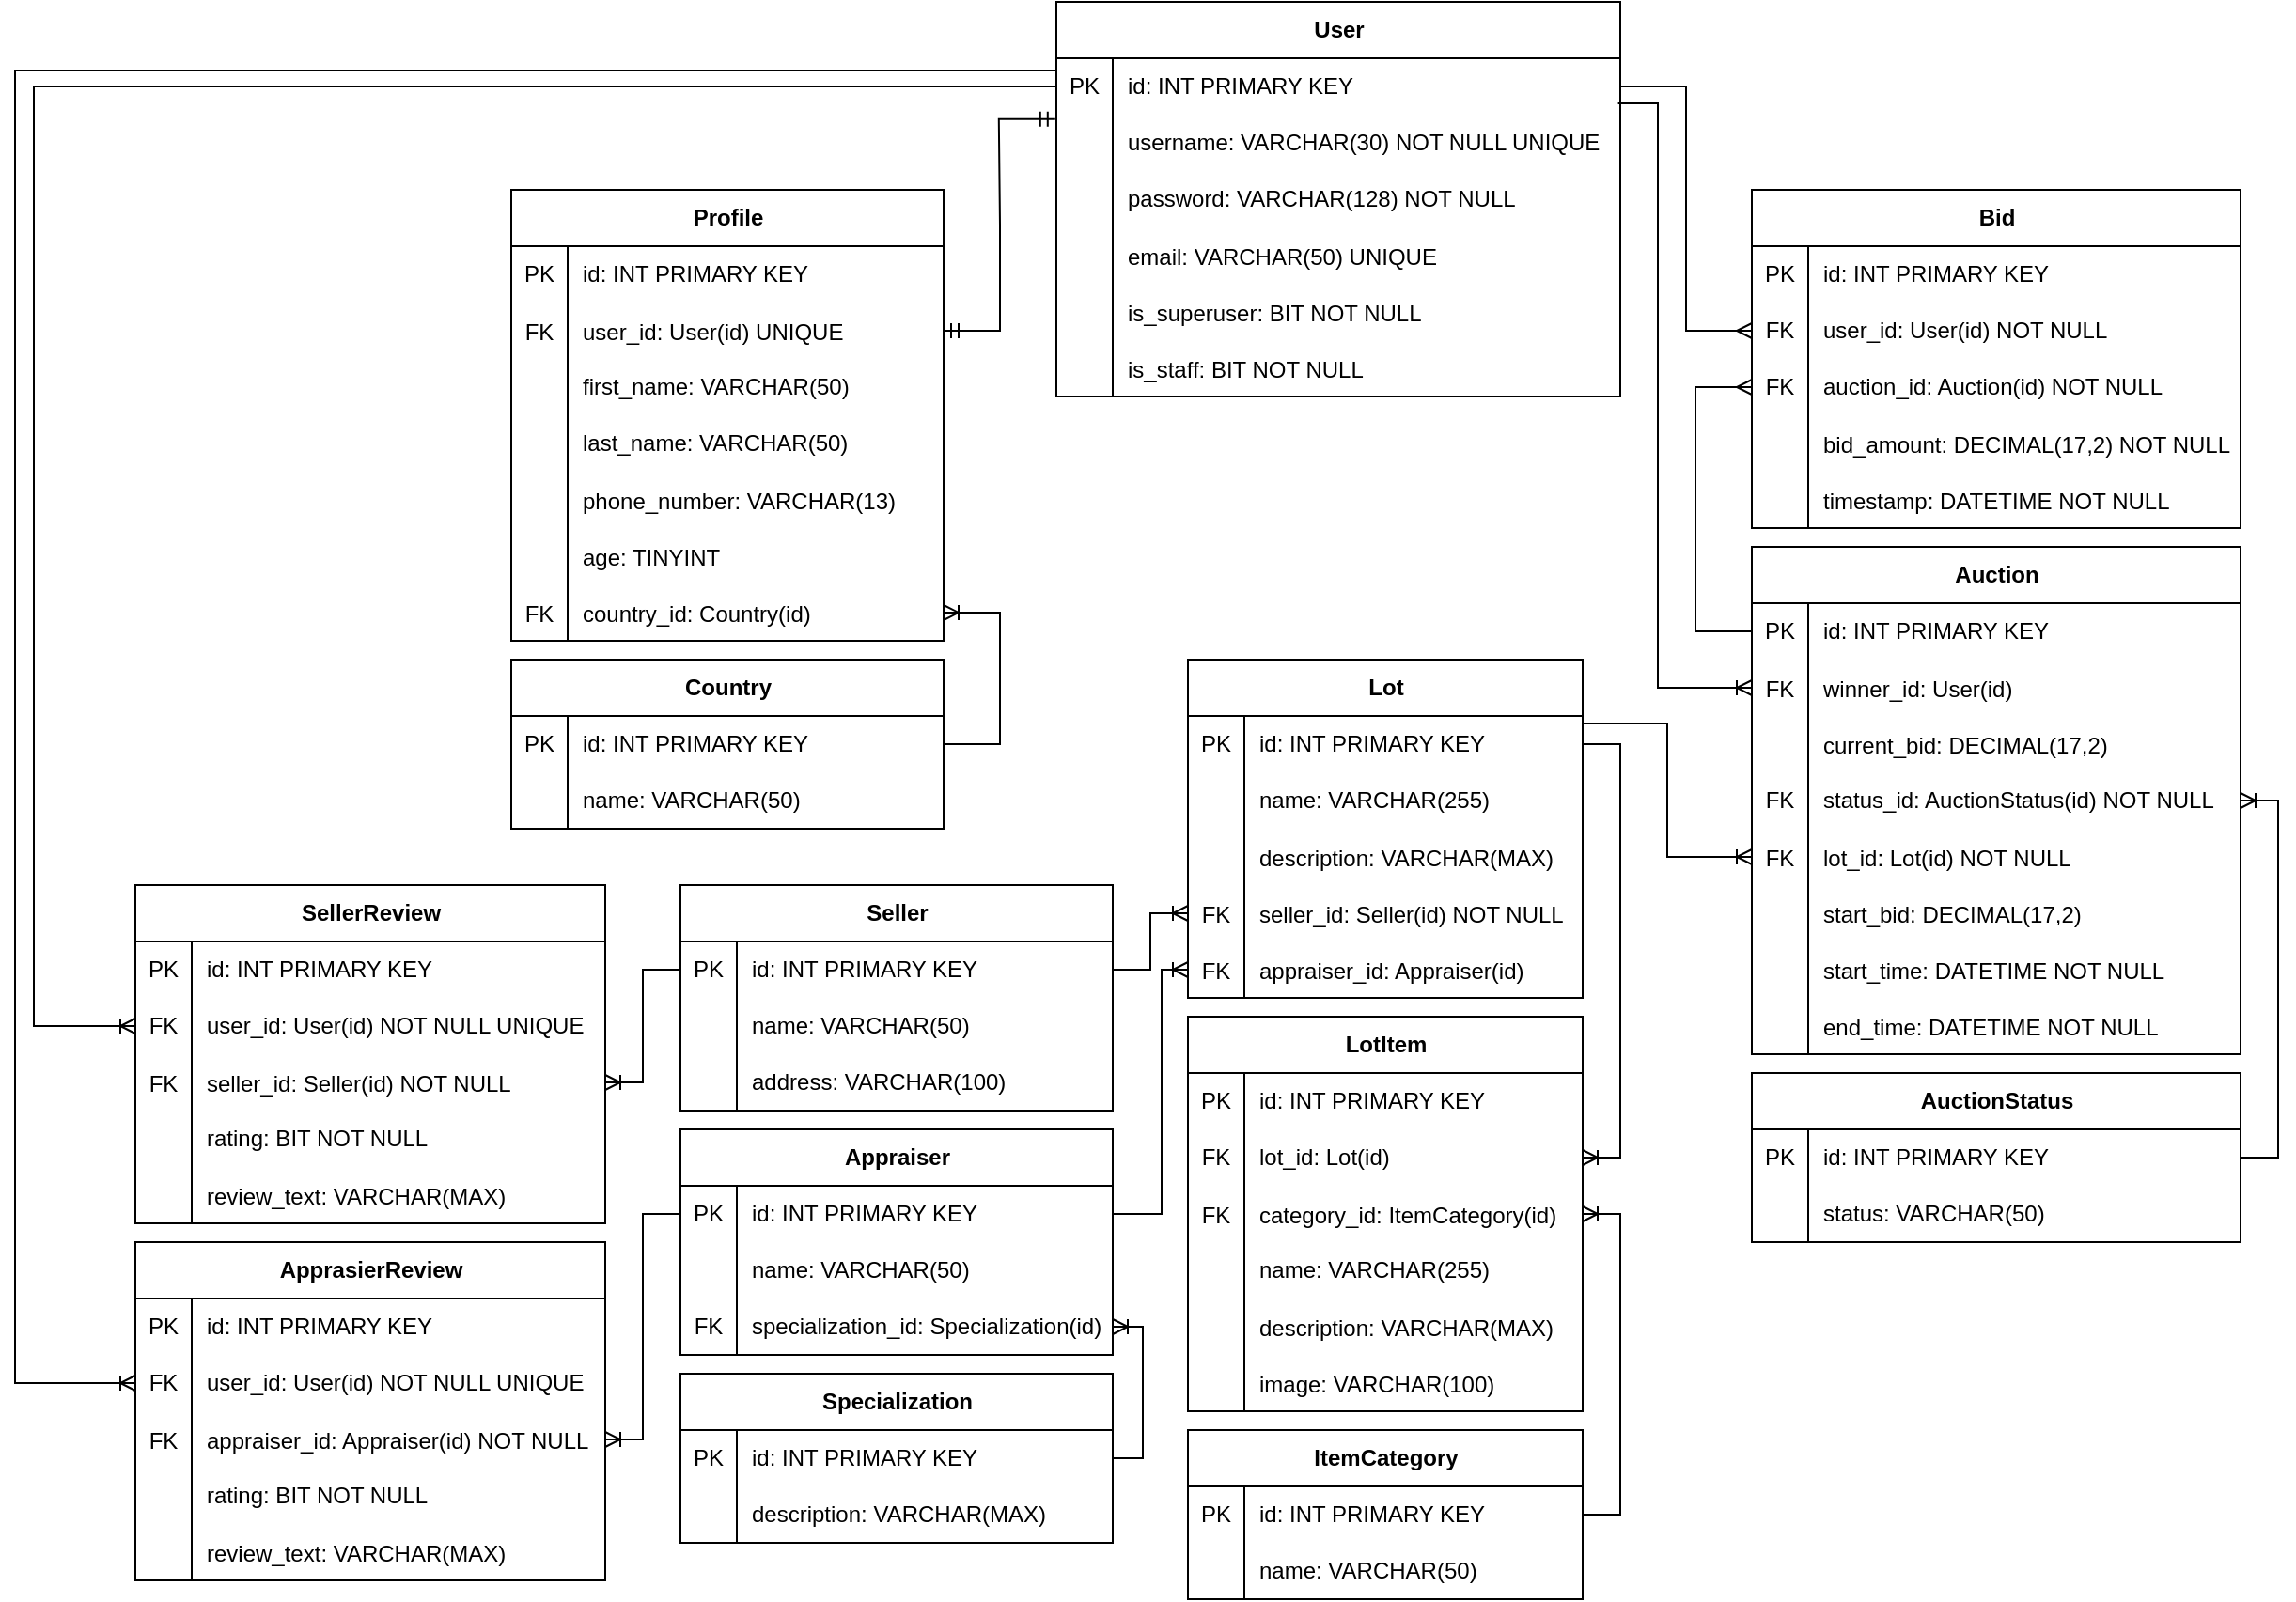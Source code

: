 <mxfile version="24.7.16">
  <diagram name="Страница — 1" id="gSQPnn80ivMmLVb2penY">
    <mxGraphModel dx="2501" dy="1915" grid="1" gridSize="10" guides="1" tooltips="1" connect="1" arrows="1" fold="1" page="1" pageScale="1" pageWidth="827" pageHeight="1169" math="0" shadow="0">
      <root>
        <mxCell id="0" />
        <mxCell id="1" parent="0" />
        <mxCell id="upQG6g77ap3jLYKp9jLb-91" value="Lot" style="shape=table;startSize=30;container=1;collapsible=1;childLayout=tableLayout;fixedRows=1;rowLines=0;fontStyle=1;align=center;resizeLast=1;html=1;" parent="1" vertex="1">
          <mxGeometry x="370" y="40" width="210" height="180" as="geometry" />
        </mxCell>
        <mxCell id="upQG6g77ap3jLYKp9jLb-92" value="" style="shape=tableRow;horizontal=0;startSize=0;swimlaneHead=0;swimlaneBody=0;fillColor=none;collapsible=0;dropTarget=0;points=[[0,0.5],[1,0.5]];portConstraint=eastwest;top=0;left=0;right=0;bottom=0;" parent="upQG6g77ap3jLYKp9jLb-91" vertex="1">
          <mxGeometry y="30" width="210" height="30" as="geometry" />
        </mxCell>
        <mxCell id="upQG6g77ap3jLYKp9jLb-93" value="PK" style="shape=partialRectangle;connectable=0;fillColor=none;top=0;left=0;bottom=0;right=0;editable=1;overflow=hidden;whiteSpace=wrap;html=1;" parent="upQG6g77ap3jLYKp9jLb-92" vertex="1">
          <mxGeometry width="30" height="30" as="geometry">
            <mxRectangle width="30" height="30" as="alternateBounds" />
          </mxGeometry>
        </mxCell>
        <mxCell id="upQG6g77ap3jLYKp9jLb-94" value="id: INT PRIMARY KEY" style="shape=partialRectangle;connectable=0;fillColor=none;top=0;left=0;bottom=0;right=0;align=left;spacingLeft=6;overflow=hidden;whiteSpace=wrap;html=1;" parent="upQG6g77ap3jLYKp9jLb-92" vertex="1">
          <mxGeometry x="30" width="180" height="30" as="geometry">
            <mxRectangle width="180" height="30" as="alternateBounds" />
          </mxGeometry>
        </mxCell>
        <mxCell id="upQG6g77ap3jLYKp9jLb-98" value="" style="shape=tableRow;horizontal=0;startSize=0;swimlaneHead=0;swimlaneBody=0;fillColor=none;collapsible=0;dropTarget=0;points=[[0,0.5],[1,0.5]];portConstraint=eastwest;top=0;left=0;right=0;bottom=0;" parent="upQG6g77ap3jLYKp9jLb-91" vertex="1">
          <mxGeometry y="60" width="210" height="30" as="geometry" />
        </mxCell>
        <mxCell id="upQG6g77ap3jLYKp9jLb-99" value="" style="shape=partialRectangle;connectable=0;fillColor=none;top=0;left=0;bottom=0;right=0;editable=1;overflow=hidden;whiteSpace=wrap;html=1;" parent="upQG6g77ap3jLYKp9jLb-98" vertex="1">
          <mxGeometry width="30" height="30" as="geometry">
            <mxRectangle width="30" height="30" as="alternateBounds" />
          </mxGeometry>
        </mxCell>
        <mxCell id="upQG6g77ap3jLYKp9jLb-100" value="name: VARCHAR(255)" style="shape=partialRectangle;connectable=0;fillColor=none;top=0;left=0;bottom=0;right=0;align=left;spacingLeft=6;overflow=hidden;whiteSpace=wrap;html=1;" parent="upQG6g77ap3jLYKp9jLb-98" vertex="1">
          <mxGeometry x="30" width="180" height="30" as="geometry">
            <mxRectangle width="180" height="30" as="alternateBounds" />
          </mxGeometry>
        </mxCell>
        <mxCell id="upQG6g77ap3jLYKp9jLb-309" value="" style="shape=tableRow;horizontal=0;startSize=0;swimlaneHead=0;swimlaneBody=0;fillColor=none;collapsible=0;dropTarget=0;points=[[0,0.5],[1,0.5]];portConstraint=eastwest;top=0;left=0;right=0;bottom=0;" parent="upQG6g77ap3jLYKp9jLb-91" vertex="1">
          <mxGeometry y="90" width="210" height="30" as="geometry" />
        </mxCell>
        <mxCell id="upQG6g77ap3jLYKp9jLb-310" value="" style="shape=partialRectangle;connectable=0;fillColor=none;top=0;left=0;bottom=0;right=0;editable=1;overflow=hidden;" parent="upQG6g77ap3jLYKp9jLb-309" vertex="1">
          <mxGeometry width="30" height="30" as="geometry">
            <mxRectangle width="30" height="30" as="alternateBounds" />
          </mxGeometry>
        </mxCell>
        <mxCell id="upQG6g77ap3jLYKp9jLb-311" value="description: VARCHAR(MAX)" style="shape=partialRectangle;connectable=0;fillColor=none;top=0;left=0;bottom=0;right=0;align=left;spacingLeft=6;overflow=hidden;" parent="upQG6g77ap3jLYKp9jLb-309" vertex="1">
          <mxGeometry x="30" width="180" height="30" as="geometry">
            <mxRectangle width="180" height="30" as="alternateBounds" />
          </mxGeometry>
        </mxCell>
        <mxCell id="upQG6g77ap3jLYKp9jLb-396" value="" style="shape=tableRow;horizontal=0;startSize=0;swimlaneHead=0;swimlaneBody=0;fillColor=none;collapsible=0;dropTarget=0;points=[[0,0.5],[1,0.5]];portConstraint=eastwest;top=0;left=0;right=0;bottom=0;" parent="upQG6g77ap3jLYKp9jLb-91" vertex="1">
          <mxGeometry y="120" width="210" height="30" as="geometry" />
        </mxCell>
        <mxCell id="upQG6g77ap3jLYKp9jLb-397" value="FK" style="shape=partialRectangle;connectable=0;fillColor=none;top=0;left=0;bottom=0;right=0;editable=1;overflow=hidden;" parent="upQG6g77ap3jLYKp9jLb-396" vertex="1">
          <mxGeometry width="30" height="30" as="geometry">
            <mxRectangle width="30" height="30" as="alternateBounds" />
          </mxGeometry>
        </mxCell>
        <mxCell id="upQG6g77ap3jLYKp9jLb-398" value="seller_id: Seller(id) NOT NULL" style="shape=partialRectangle;connectable=0;fillColor=none;top=0;left=0;bottom=0;right=0;align=left;spacingLeft=6;overflow=hidden;" parent="upQG6g77ap3jLYKp9jLb-396" vertex="1">
          <mxGeometry x="30" width="180" height="30" as="geometry">
            <mxRectangle width="180" height="30" as="alternateBounds" />
          </mxGeometry>
        </mxCell>
        <mxCell id="upQG6g77ap3jLYKp9jLb-399" value="" style="shape=tableRow;horizontal=0;startSize=0;swimlaneHead=0;swimlaneBody=0;fillColor=none;collapsible=0;dropTarget=0;points=[[0,0.5],[1,0.5]];portConstraint=eastwest;top=0;left=0;right=0;bottom=0;" parent="upQG6g77ap3jLYKp9jLb-91" vertex="1">
          <mxGeometry y="150" width="210" height="30" as="geometry" />
        </mxCell>
        <mxCell id="upQG6g77ap3jLYKp9jLb-400" value="FK" style="shape=partialRectangle;connectable=0;fillColor=none;top=0;left=0;bottom=0;right=0;editable=1;overflow=hidden;" parent="upQG6g77ap3jLYKp9jLb-399" vertex="1">
          <mxGeometry width="30" height="30" as="geometry">
            <mxRectangle width="30" height="30" as="alternateBounds" />
          </mxGeometry>
        </mxCell>
        <mxCell id="upQG6g77ap3jLYKp9jLb-401" value="appraiser_id: Appraiser(id)" style="shape=partialRectangle;connectable=0;fillColor=none;top=0;left=0;bottom=0;right=0;align=left;spacingLeft=6;overflow=hidden;" parent="upQG6g77ap3jLYKp9jLb-399" vertex="1">
          <mxGeometry x="30" width="180" height="30" as="geometry">
            <mxRectangle width="180" height="30" as="alternateBounds" />
          </mxGeometry>
        </mxCell>
        <mxCell id="upQG6g77ap3jLYKp9jLb-121" value="Seller" style="shape=table;startSize=30;container=1;collapsible=1;childLayout=tableLayout;fixedRows=1;rowLines=0;fontStyle=1;align=center;resizeLast=1;html=1;" parent="1" vertex="1">
          <mxGeometry x="100" y="160" width="230" height="120" as="geometry" />
        </mxCell>
        <mxCell id="upQG6g77ap3jLYKp9jLb-122" value="" style="shape=tableRow;horizontal=0;startSize=0;swimlaneHead=0;swimlaneBody=0;fillColor=none;collapsible=0;dropTarget=0;points=[[0,0.5],[1,0.5]];portConstraint=eastwest;top=0;left=0;right=0;bottom=0;" parent="upQG6g77ap3jLYKp9jLb-121" vertex="1">
          <mxGeometry y="30" width="230" height="30" as="geometry" />
        </mxCell>
        <mxCell id="upQG6g77ap3jLYKp9jLb-123" value="PK" style="shape=partialRectangle;connectable=0;fillColor=none;top=0;left=0;bottom=0;right=0;editable=1;overflow=hidden;whiteSpace=wrap;html=1;" parent="upQG6g77ap3jLYKp9jLb-122" vertex="1">
          <mxGeometry width="30" height="30" as="geometry">
            <mxRectangle width="30" height="30" as="alternateBounds" />
          </mxGeometry>
        </mxCell>
        <mxCell id="upQG6g77ap3jLYKp9jLb-124" value="id: INT PRIMARY KEY" style="shape=partialRectangle;connectable=0;fillColor=none;top=0;left=0;bottom=0;right=0;align=left;spacingLeft=6;overflow=hidden;whiteSpace=wrap;html=1;" parent="upQG6g77ap3jLYKp9jLb-122" vertex="1">
          <mxGeometry x="30" width="200" height="30" as="geometry">
            <mxRectangle width="200" height="30" as="alternateBounds" />
          </mxGeometry>
        </mxCell>
        <mxCell id="upQG6g77ap3jLYKp9jLb-125" value="" style="shape=tableRow;horizontal=0;startSize=0;swimlaneHead=0;swimlaneBody=0;fillColor=none;collapsible=0;dropTarget=0;points=[[0,0.5],[1,0.5]];portConstraint=eastwest;top=0;left=0;right=0;bottom=0;" parent="upQG6g77ap3jLYKp9jLb-121" vertex="1">
          <mxGeometry y="60" width="230" height="30" as="geometry" />
        </mxCell>
        <mxCell id="upQG6g77ap3jLYKp9jLb-126" value="" style="shape=partialRectangle;connectable=0;fillColor=none;top=0;left=0;bottom=0;right=0;editable=1;overflow=hidden;whiteSpace=wrap;html=1;" parent="upQG6g77ap3jLYKp9jLb-125" vertex="1">
          <mxGeometry width="30" height="30" as="geometry">
            <mxRectangle width="30" height="30" as="alternateBounds" />
          </mxGeometry>
        </mxCell>
        <mxCell id="upQG6g77ap3jLYKp9jLb-127" value="name: VARCHAR(50)" style="shape=partialRectangle;connectable=0;fillColor=none;top=0;left=0;bottom=0;right=0;align=left;spacingLeft=6;overflow=hidden;whiteSpace=wrap;html=1;" parent="upQG6g77ap3jLYKp9jLb-125" vertex="1">
          <mxGeometry x="30" width="200" height="30" as="geometry">
            <mxRectangle width="200" height="30" as="alternateBounds" />
          </mxGeometry>
        </mxCell>
        <mxCell id="upQG6g77ap3jLYKp9jLb-128" value="" style="shape=tableRow;horizontal=0;startSize=0;swimlaneHead=0;swimlaneBody=0;fillColor=none;collapsible=0;dropTarget=0;points=[[0,0.5],[1,0.5]];portConstraint=eastwest;top=0;left=0;right=0;bottom=0;" parent="upQG6g77ap3jLYKp9jLb-121" vertex="1">
          <mxGeometry y="90" width="230" height="30" as="geometry" />
        </mxCell>
        <mxCell id="upQG6g77ap3jLYKp9jLb-129" value="" style="shape=partialRectangle;connectable=0;fillColor=none;top=0;left=0;bottom=0;right=0;editable=1;overflow=hidden;whiteSpace=wrap;html=1;" parent="upQG6g77ap3jLYKp9jLb-128" vertex="1">
          <mxGeometry width="30" height="30" as="geometry">
            <mxRectangle width="30" height="30" as="alternateBounds" />
          </mxGeometry>
        </mxCell>
        <mxCell id="upQG6g77ap3jLYKp9jLb-130" value="address: VARCHAR(100)" style="shape=partialRectangle;connectable=0;fillColor=none;top=0;left=0;bottom=0;right=0;align=left;spacingLeft=6;overflow=hidden;whiteSpace=wrap;html=1;" parent="upQG6g77ap3jLYKp9jLb-128" vertex="1">
          <mxGeometry x="30" width="200" height="30" as="geometry">
            <mxRectangle width="200" height="30" as="alternateBounds" />
          </mxGeometry>
        </mxCell>
        <mxCell id="upQG6g77ap3jLYKp9jLb-131" value="ApprasierReview" style="shape=table;startSize=30;container=1;collapsible=1;childLayout=tableLayout;fixedRows=1;rowLines=0;fontStyle=1;align=center;resizeLast=1;html=1;" parent="1" vertex="1">
          <mxGeometry x="-190" y="350" width="250" height="180" as="geometry" />
        </mxCell>
        <mxCell id="upQG6g77ap3jLYKp9jLb-132" value="" style="shape=tableRow;horizontal=0;startSize=0;swimlaneHead=0;swimlaneBody=0;fillColor=none;collapsible=0;dropTarget=0;points=[[0,0.5],[1,0.5]];portConstraint=eastwest;top=0;left=0;right=0;bottom=0;" parent="upQG6g77ap3jLYKp9jLb-131" vertex="1">
          <mxGeometry y="30" width="250" height="30" as="geometry" />
        </mxCell>
        <mxCell id="upQG6g77ap3jLYKp9jLb-133" value="PK" style="shape=partialRectangle;connectable=0;fillColor=none;top=0;left=0;bottom=0;right=0;editable=1;overflow=hidden;whiteSpace=wrap;html=1;" parent="upQG6g77ap3jLYKp9jLb-132" vertex="1">
          <mxGeometry width="30" height="30" as="geometry">
            <mxRectangle width="30" height="30" as="alternateBounds" />
          </mxGeometry>
        </mxCell>
        <mxCell id="upQG6g77ap3jLYKp9jLb-134" value="id: INT PRIMARY KEY" style="shape=partialRectangle;connectable=0;fillColor=none;top=0;left=0;bottom=0;right=0;align=left;spacingLeft=6;overflow=hidden;whiteSpace=wrap;html=1;" parent="upQG6g77ap3jLYKp9jLb-132" vertex="1">
          <mxGeometry x="30" width="220" height="30" as="geometry">
            <mxRectangle width="220" height="30" as="alternateBounds" />
          </mxGeometry>
        </mxCell>
        <mxCell id="upQG6g77ap3jLYKp9jLb-135" value="" style="shape=tableRow;horizontal=0;startSize=0;swimlaneHead=0;swimlaneBody=0;fillColor=none;collapsible=0;dropTarget=0;points=[[0,0.5],[1,0.5]];portConstraint=eastwest;top=0;left=0;right=0;bottom=0;" parent="upQG6g77ap3jLYKp9jLb-131" vertex="1">
          <mxGeometry y="60" width="250" height="30" as="geometry" />
        </mxCell>
        <mxCell id="upQG6g77ap3jLYKp9jLb-136" value="FK" style="shape=partialRectangle;connectable=0;fillColor=none;top=0;left=0;bottom=0;right=0;editable=1;overflow=hidden;whiteSpace=wrap;html=1;" parent="upQG6g77ap3jLYKp9jLb-135" vertex="1">
          <mxGeometry width="30" height="30" as="geometry">
            <mxRectangle width="30" height="30" as="alternateBounds" />
          </mxGeometry>
        </mxCell>
        <mxCell id="upQG6g77ap3jLYKp9jLb-137" value="user_id: User(id) NOT NULL UNIQUE" style="shape=partialRectangle;connectable=0;fillColor=none;top=0;left=0;bottom=0;right=0;align=left;spacingLeft=6;overflow=hidden;whiteSpace=wrap;html=1;" parent="upQG6g77ap3jLYKp9jLb-135" vertex="1">
          <mxGeometry x="30" width="220" height="30" as="geometry">
            <mxRectangle width="220" height="30" as="alternateBounds" />
          </mxGeometry>
        </mxCell>
        <mxCell id="upQG6g77ap3jLYKp9jLb-349" value="" style="shape=tableRow;horizontal=0;startSize=0;swimlaneHead=0;swimlaneBody=0;fillColor=none;collapsible=0;dropTarget=0;points=[[0,0.5],[1,0.5]];portConstraint=eastwest;top=0;left=0;right=0;bottom=0;" parent="upQG6g77ap3jLYKp9jLb-131" vertex="1">
          <mxGeometry y="90" width="250" height="30" as="geometry" />
        </mxCell>
        <mxCell id="upQG6g77ap3jLYKp9jLb-350" value="FK" style="shape=partialRectangle;connectable=0;fillColor=none;top=0;left=0;bottom=0;right=0;editable=1;overflow=hidden;" parent="upQG6g77ap3jLYKp9jLb-349" vertex="1">
          <mxGeometry width="30" height="30" as="geometry">
            <mxRectangle width="30" height="30" as="alternateBounds" />
          </mxGeometry>
        </mxCell>
        <mxCell id="upQG6g77ap3jLYKp9jLb-351" value="appraiser_id: Appraiser(id) NOT NULL" style="shape=partialRectangle;connectable=0;fillColor=none;top=0;left=0;bottom=0;right=0;align=left;spacingLeft=6;overflow=hidden;" parent="upQG6g77ap3jLYKp9jLb-349" vertex="1">
          <mxGeometry x="30" width="220" height="30" as="geometry">
            <mxRectangle width="220" height="30" as="alternateBounds" />
          </mxGeometry>
        </mxCell>
        <mxCell id="upQG6g77ap3jLYKp9jLb-138" value="" style="shape=tableRow;horizontal=0;startSize=0;swimlaneHead=0;swimlaneBody=0;fillColor=none;collapsible=0;dropTarget=0;points=[[0,0.5],[1,0.5]];portConstraint=eastwest;top=0;left=0;right=0;bottom=0;" parent="upQG6g77ap3jLYKp9jLb-131" vertex="1">
          <mxGeometry y="120" width="250" height="30" as="geometry" />
        </mxCell>
        <mxCell id="upQG6g77ap3jLYKp9jLb-139" value="" style="shape=partialRectangle;connectable=0;fillColor=none;top=0;left=0;bottom=0;right=0;editable=1;overflow=hidden;whiteSpace=wrap;html=1;" parent="upQG6g77ap3jLYKp9jLb-138" vertex="1">
          <mxGeometry width="30" height="30" as="geometry">
            <mxRectangle width="30" height="30" as="alternateBounds" />
          </mxGeometry>
        </mxCell>
        <mxCell id="upQG6g77ap3jLYKp9jLb-140" value="rating: BIT NOT NULL" style="shape=partialRectangle;connectable=0;fillColor=none;top=0;left=0;bottom=0;right=0;align=left;spacingLeft=6;overflow=hidden;whiteSpace=wrap;html=1;" parent="upQG6g77ap3jLYKp9jLb-138" vertex="1">
          <mxGeometry x="30" width="220" height="30" as="geometry">
            <mxRectangle width="220" height="30" as="alternateBounds" />
          </mxGeometry>
        </mxCell>
        <mxCell id="upQG6g77ap3jLYKp9jLb-253" value="" style="shape=tableRow;horizontal=0;startSize=0;swimlaneHead=0;swimlaneBody=0;fillColor=none;collapsible=0;dropTarget=0;points=[[0,0.5],[1,0.5]];portConstraint=eastwest;top=0;left=0;right=0;bottom=0;" parent="upQG6g77ap3jLYKp9jLb-131" vertex="1">
          <mxGeometry y="150" width="250" height="30" as="geometry" />
        </mxCell>
        <mxCell id="upQG6g77ap3jLYKp9jLb-254" value="" style="shape=partialRectangle;connectable=0;fillColor=none;top=0;left=0;bottom=0;right=0;editable=1;overflow=hidden;" parent="upQG6g77ap3jLYKp9jLb-253" vertex="1">
          <mxGeometry width="30" height="30" as="geometry">
            <mxRectangle width="30" height="30" as="alternateBounds" />
          </mxGeometry>
        </mxCell>
        <mxCell id="upQG6g77ap3jLYKp9jLb-255" value="review_text: VARCHAR(MAX)" style="shape=partialRectangle;connectable=0;fillColor=none;top=0;left=0;bottom=0;right=0;align=left;spacingLeft=6;overflow=hidden;" parent="upQG6g77ap3jLYKp9jLb-253" vertex="1">
          <mxGeometry x="30" width="220" height="30" as="geometry">
            <mxRectangle width="220" height="30" as="alternateBounds" />
          </mxGeometry>
        </mxCell>
        <mxCell id="upQG6g77ap3jLYKp9jLb-141" value="ItemCategory" style="shape=table;startSize=30;container=1;collapsible=1;childLayout=tableLayout;fixedRows=1;rowLines=0;fontStyle=1;align=center;resizeLast=1;html=1;" parent="1" vertex="1">
          <mxGeometry x="370" y="450" width="210" height="90" as="geometry" />
        </mxCell>
        <mxCell id="upQG6g77ap3jLYKp9jLb-142" value="" style="shape=tableRow;horizontal=0;startSize=0;swimlaneHead=0;swimlaneBody=0;fillColor=none;collapsible=0;dropTarget=0;points=[[0,0.5],[1,0.5]];portConstraint=eastwest;top=0;left=0;right=0;bottom=0;" parent="upQG6g77ap3jLYKp9jLb-141" vertex="1">
          <mxGeometry y="30" width="210" height="30" as="geometry" />
        </mxCell>
        <mxCell id="upQG6g77ap3jLYKp9jLb-143" value="PK" style="shape=partialRectangle;connectable=0;fillColor=none;top=0;left=0;bottom=0;right=0;editable=1;overflow=hidden;whiteSpace=wrap;html=1;" parent="upQG6g77ap3jLYKp9jLb-142" vertex="1">
          <mxGeometry width="30" height="30" as="geometry">
            <mxRectangle width="30" height="30" as="alternateBounds" />
          </mxGeometry>
        </mxCell>
        <mxCell id="upQG6g77ap3jLYKp9jLb-144" value="id: INT PRIMARY KEY" style="shape=partialRectangle;connectable=0;fillColor=none;top=0;left=0;bottom=0;right=0;align=left;spacingLeft=6;overflow=hidden;whiteSpace=wrap;html=1;" parent="upQG6g77ap3jLYKp9jLb-142" vertex="1">
          <mxGeometry x="30" width="180" height="30" as="geometry">
            <mxRectangle width="180" height="30" as="alternateBounds" />
          </mxGeometry>
        </mxCell>
        <mxCell id="upQG6g77ap3jLYKp9jLb-145" value="" style="shape=tableRow;horizontal=0;startSize=0;swimlaneHead=0;swimlaneBody=0;fillColor=none;collapsible=0;dropTarget=0;points=[[0,0.5],[1,0.5]];portConstraint=eastwest;top=0;left=0;right=0;bottom=0;" parent="upQG6g77ap3jLYKp9jLb-141" vertex="1">
          <mxGeometry y="60" width="210" height="30" as="geometry" />
        </mxCell>
        <mxCell id="upQG6g77ap3jLYKp9jLb-146" value="" style="shape=partialRectangle;connectable=0;fillColor=none;top=0;left=0;bottom=0;right=0;editable=1;overflow=hidden;whiteSpace=wrap;html=1;" parent="upQG6g77ap3jLYKp9jLb-145" vertex="1">
          <mxGeometry width="30" height="30" as="geometry">
            <mxRectangle width="30" height="30" as="alternateBounds" />
          </mxGeometry>
        </mxCell>
        <mxCell id="upQG6g77ap3jLYKp9jLb-147" value="name: VARCHAR(50)" style="shape=partialRectangle;connectable=0;fillColor=none;top=0;left=0;bottom=0;right=0;align=left;spacingLeft=6;overflow=hidden;whiteSpace=wrap;html=1;" parent="upQG6g77ap3jLYKp9jLb-145" vertex="1">
          <mxGeometry x="30" width="180" height="30" as="geometry">
            <mxRectangle width="180" height="30" as="alternateBounds" />
          </mxGeometry>
        </mxCell>
        <mxCell id="upQG6g77ap3jLYKp9jLb-161" value="Auction" style="shape=table;startSize=30;container=1;collapsible=1;childLayout=tableLayout;fixedRows=1;rowLines=0;fontStyle=1;align=center;resizeLast=1;html=1;" parent="1" vertex="1">
          <mxGeometry x="670" y="-20" width="260" height="270" as="geometry" />
        </mxCell>
        <mxCell id="upQG6g77ap3jLYKp9jLb-162" value="" style="shape=tableRow;horizontal=0;startSize=0;swimlaneHead=0;swimlaneBody=0;fillColor=none;collapsible=0;dropTarget=0;points=[[0,0.5],[1,0.5]];portConstraint=eastwest;top=0;left=0;right=0;bottom=0;" parent="upQG6g77ap3jLYKp9jLb-161" vertex="1">
          <mxGeometry y="30" width="260" height="30" as="geometry" />
        </mxCell>
        <mxCell id="upQG6g77ap3jLYKp9jLb-163" value="PK" style="shape=partialRectangle;connectable=0;fillColor=none;top=0;left=0;bottom=0;right=0;editable=1;overflow=hidden;whiteSpace=wrap;html=1;" parent="upQG6g77ap3jLYKp9jLb-162" vertex="1">
          <mxGeometry width="30" height="30" as="geometry">
            <mxRectangle width="30" height="30" as="alternateBounds" />
          </mxGeometry>
        </mxCell>
        <mxCell id="upQG6g77ap3jLYKp9jLb-164" value="id: INT PRIMARY KEY" style="shape=partialRectangle;connectable=0;fillColor=none;top=0;left=0;bottom=0;right=0;align=left;spacingLeft=6;overflow=hidden;whiteSpace=wrap;html=1;" parent="upQG6g77ap3jLYKp9jLb-162" vertex="1">
          <mxGeometry x="30" width="230" height="30" as="geometry">
            <mxRectangle width="230" height="30" as="alternateBounds" />
          </mxGeometry>
        </mxCell>
        <mxCell id="upQG6g77ap3jLYKp9jLb-380" value="" style="shape=tableRow;horizontal=0;startSize=0;swimlaneHead=0;swimlaneBody=0;fillColor=none;collapsible=0;dropTarget=0;points=[[0,0.5],[1,0.5]];portConstraint=eastwest;top=0;left=0;right=0;bottom=0;" parent="upQG6g77ap3jLYKp9jLb-161" vertex="1">
          <mxGeometry y="60" width="260" height="30" as="geometry" />
        </mxCell>
        <mxCell id="upQG6g77ap3jLYKp9jLb-381" value="FK" style="shape=partialRectangle;connectable=0;fillColor=none;top=0;left=0;bottom=0;right=0;editable=1;overflow=hidden;" parent="upQG6g77ap3jLYKp9jLb-380" vertex="1">
          <mxGeometry width="30" height="30" as="geometry">
            <mxRectangle width="30" height="30" as="alternateBounds" />
          </mxGeometry>
        </mxCell>
        <mxCell id="upQG6g77ap3jLYKp9jLb-382" value="winner_id: User(id)" style="shape=partialRectangle;connectable=0;fillColor=none;top=0;left=0;bottom=0;right=0;align=left;spacingLeft=6;overflow=hidden;" parent="upQG6g77ap3jLYKp9jLb-380" vertex="1">
          <mxGeometry x="30" width="230" height="30" as="geometry">
            <mxRectangle width="230" height="30" as="alternateBounds" />
          </mxGeometry>
        </mxCell>
        <mxCell id="upQG6g77ap3jLYKp9jLb-375" value="" style="shape=tableRow;horizontal=0;startSize=0;swimlaneHead=0;swimlaneBody=0;fillColor=none;collapsible=0;dropTarget=0;points=[[0,0.5],[1,0.5]];portConstraint=eastwest;top=0;left=0;right=0;bottom=0;" parent="upQG6g77ap3jLYKp9jLb-161" vertex="1">
          <mxGeometry y="90" width="260" height="30" as="geometry" />
        </mxCell>
        <mxCell id="upQG6g77ap3jLYKp9jLb-376" value="" style="shape=partialRectangle;connectable=0;fillColor=none;top=0;left=0;bottom=0;right=0;editable=1;overflow=hidden;" parent="upQG6g77ap3jLYKp9jLb-375" vertex="1">
          <mxGeometry width="30" height="30" as="geometry">
            <mxRectangle width="30" height="30" as="alternateBounds" />
          </mxGeometry>
        </mxCell>
        <mxCell id="upQG6g77ap3jLYKp9jLb-377" value="current_bid: DECIMAL(17,2)" style="shape=partialRectangle;connectable=0;fillColor=none;top=0;left=0;bottom=0;right=0;align=left;spacingLeft=6;overflow=hidden;" parent="upQG6g77ap3jLYKp9jLb-375" vertex="1">
          <mxGeometry x="30" width="230" height="30" as="geometry">
            <mxRectangle width="230" height="30" as="alternateBounds" />
          </mxGeometry>
        </mxCell>
        <mxCell id="upQG6g77ap3jLYKp9jLb-168" value="" style="shape=tableRow;horizontal=0;startSize=0;swimlaneHead=0;swimlaneBody=0;fillColor=none;collapsible=0;dropTarget=0;points=[[0,0.5],[1,0.5]];portConstraint=eastwest;top=0;left=0;right=0;bottom=0;" parent="upQG6g77ap3jLYKp9jLb-161" vertex="1">
          <mxGeometry y="120" width="260" height="30" as="geometry" />
        </mxCell>
        <mxCell id="upQG6g77ap3jLYKp9jLb-169" value="FK" style="shape=partialRectangle;connectable=0;fillColor=none;top=0;left=0;bottom=0;right=0;editable=1;overflow=hidden;whiteSpace=wrap;html=1;" parent="upQG6g77ap3jLYKp9jLb-168" vertex="1">
          <mxGeometry width="30" height="30" as="geometry">
            <mxRectangle width="30" height="30" as="alternateBounds" />
          </mxGeometry>
        </mxCell>
        <mxCell id="upQG6g77ap3jLYKp9jLb-170" value="status_id: AuctionStatus(id) NOT NULL" style="shape=partialRectangle;connectable=0;fillColor=none;top=0;left=0;bottom=0;right=0;align=left;spacingLeft=6;overflow=hidden;whiteSpace=wrap;html=1;" parent="upQG6g77ap3jLYKp9jLb-168" vertex="1">
          <mxGeometry x="30" width="230" height="30" as="geometry">
            <mxRectangle width="230" height="30" as="alternateBounds" />
          </mxGeometry>
        </mxCell>
        <mxCell id="upQG6g77ap3jLYKp9jLb-297" value="" style="shape=tableRow;horizontal=0;startSize=0;swimlaneHead=0;swimlaneBody=0;fillColor=none;collapsible=0;dropTarget=0;points=[[0,0.5],[1,0.5]];portConstraint=eastwest;top=0;left=0;right=0;bottom=0;" parent="upQG6g77ap3jLYKp9jLb-161" vertex="1">
          <mxGeometry y="150" width="260" height="30" as="geometry" />
        </mxCell>
        <mxCell id="upQG6g77ap3jLYKp9jLb-298" value="FK" style="shape=partialRectangle;connectable=0;fillColor=none;top=0;left=0;bottom=0;right=0;editable=1;overflow=hidden;" parent="upQG6g77ap3jLYKp9jLb-297" vertex="1">
          <mxGeometry width="30" height="30" as="geometry">
            <mxRectangle width="30" height="30" as="alternateBounds" />
          </mxGeometry>
        </mxCell>
        <mxCell id="upQG6g77ap3jLYKp9jLb-299" value="lot_id: Lot(id) NOT NULL" style="shape=partialRectangle;connectable=0;fillColor=none;top=0;left=0;bottom=0;right=0;align=left;spacingLeft=6;overflow=hidden;" parent="upQG6g77ap3jLYKp9jLb-297" vertex="1">
          <mxGeometry x="30" width="230" height="30" as="geometry">
            <mxRectangle width="230" height="30" as="alternateBounds" />
          </mxGeometry>
        </mxCell>
        <mxCell id="upQG6g77ap3jLYKp9jLb-303" value="" style="shape=tableRow;horizontal=0;startSize=0;swimlaneHead=0;swimlaneBody=0;fillColor=none;collapsible=0;dropTarget=0;points=[[0,0.5],[1,0.5]];portConstraint=eastwest;top=0;left=0;right=0;bottom=0;" parent="upQG6g77ap3jLYKp9jLb-161" vertex="1">
          <mxGeometry y="180" width="260" height="30" as="geometry" />
        </mxCell>
        <mxCell id="upQG6g77ap3jLYKp9jLb-304" value="" style="shape=partialRectangle;connectable=0;fillColor=none;top=0;left=0;bottom=0;right=0;editable=1;overflow=hidden;" parent="upQG6g77ap3jLYKp9jLb-303" vertex="1">
          <mxGeometry width="30" height="30" as="geometry">
            <mxRectangle width="30" height="30" as="alternateBounds" />
          </mxGeometry>
        </mxCell>
        <mxCell id="upQG6g77ap3jLYKp9jLb-305" value="start_bid: DECIMAL(17,2)" style="shape=partialRectangle;connectable=0;fillColor=none;top=0;left=0;bottom=0;right=0;align=left;spacingLeft=6;overflow=hidden;" parent="upQG6g77ap3jLYKp9jLb-303" vertex="1">
          <mxGeometry x="30" width="230" height="30" as="geometry">
            <mxRectangle width="230" height="30" as="alternateBounds" />
          </mxGeometry>
        </mxCell>
        <mxCell id="upQG6g77ap3jLYKp9jLb-315" value="" style="shape=tableRow;horizontal=0;startSize=0;swimlaneHead=0;swimlaneBody=0;fillColor=none;collapsible=0;dropTarget=0;points=[[0,0.5],[1,0.5]];portConstraint=eastwest;top=0;left=0;right=0;bottom=0;" parent="upQG6g77ap3jLYKp9jLb-161" vertex="1">
          <mxGeometry y="210" width="260" height="30" as="geometry" />
        </mxCell>
        <mxCell id="upQG6g77ap3jLYKp9jLb-316" value="" style="shape=partialRectangle;connectable=0;fillColor=none;top=0;left=0;bottom=0;right=0;editable=1;overflow=hidden;" parent="upQG6g77ap3jLYKp9jLb-315" vertex="1">
          <mxGeometry width="30" height="30" as="geometry">
            <mxRectangle width="30" height="30" as="alternateBounds" />
          </mxGeometry>
        </mxCell>
        <mxCell id="upQG6g77ap3jLYKp9jLb-317" value="start_time: DATETIME NOT NULL" style="shape=partialRectangle;connectable=0;fillColor=none;top=0;left=0;bottom=0;right=0;align=left;spacingLeft=6;overflow=hidden;" parent="upQG6g77ap3jLYKp9jLb-315" vertex="1">
          <mxGeometry x="30" width="230" height="30" as="geometry">
            <mxRectangle width="230" height="30" as="alternateBounds" />
          </mxGeometry>
        </mxCell>
        <mxCell id="upQG6g77ap3jLYKp9jLb-321" value="" style="shape=tableRow;horizontal=0;startSize=0;swimlaneHead=0;swimlaneBody=0;fillColor=none;collapsible=0;dropTarget=0;points=[[0,0.5],[1,0.5]];portConstraint=eastwest;top=0;left=0;right=0;bottom=0;" parent="upQG6g77ap3jLYKp9jLb-161" vertex="1">
          <mxGeometry y="240" width="260" height="30" as="geometry" />
        </mxCell>
        <mxCell id="upQG6g77ap3jLYKp9jLb-322" value="" style="shape=partialRectangle;connectable=0;fillColor=none;top=0;left=0;bottom=0;right=0;editable=1;overflow=hidden;" parent="upQG6g77ap3jLYKp9jLb-321" vertex="1">
          <mxGeometry width="30" height="30" as="geometry">
            <mxRectangle width="30" height="30" as="alternateBounds" />
          </mxGeometry>
        </mxCell>
        <mxCell id="upQG6g77ap3jLYKp9jLb-323" value="end_time: DATETIME NOT NULL" style="shape=partialRectangle;connectable=0;fillColor=none;top=0;left=0;bottom=0;right=0;align=left;spacingLeft=6;overflow=hidden;" parent="upQG6g77ap3jLYKp9jLb-321" vertex="1">
          <mxGeometry x="30" width="230" height="30" as="geometry">
            <mxRectangle width="230" height="30" as="alternateBounds" />
          </mxGeometry>
        </mxCell>
        <mxCell id="upQG6g77ap3jLYKp9jLb-171" value="LotItem" style="shape=table;startSize=30;container=1;collapsible=1;childLayout=tableLayout;fixedRows=1;rowLines=0;fontStyle=1;align=center;resizeLast=1;html=1;" parent="1" vertex="1">
          <mxGeometry x="370" y="230" width="210" height="210" as="geometry" />
        </mxCell>
        <mxCell id="upQG6g77ap3jLYKp9jLb-172" value="" style="shape=tableRow;horizontal=0;startSize=0;swimlaneHead=0;swimlaneBody=0;fillColor=none;collapsible=0;dropTarget=0;points=[[0,0.5],[1,0.5]];portConstraint=eastwest;top=0;left=0;right=0;bottom=0;" parent="upQG6g77ap3jLYKp9jLb-171" vertex="1">
          <mxGeometry y="30" width="210" height="30" as="geometry" />
        </mxCell>
        <mxCell id="upQG6g77ap3jLYKp9jLb-173" value="PK" style="shape=partialRectangle;connectable=0;fillColor=none;top=0;left=0;bottom=0;right=0;editable=1;overflow=hidden;whiteSpace=wrap;html=1;" parent="upQG6g77ap3jLYKp9jLb-172" vertex="1">
          <mxGeometry width="30" height="30" as="geometry">
            <mxRectangle width="30" height="30" as="alternateBounds" />
          </mxGeometry>
        </mxCell>
        <mxCell id="upQG6g77ap3jLYKp9jLb-174" value="id: INT PRIMARY KEY" style="shape=partialRectangle;connectable=0;fillColor=none;top=0;left=0;bottom=0;right=0;align=left;spacingLeft=6;overflow=hidden;whiteSpace=wrap;html=1;" parent="upQG6g77ap3jLYKp9jLb-172" vertex="1">
          <mxGeometry x="30" width="180" height="30" as="geometry">
            <mxRectangle width="180" height="30" as="alternateBounds" />
          </mxGeometry>
        </mxCell>
        <mxCell id="upQG6g77ap3jLYKp9jLb-175" value="" style="shape=tableRow;horizontal=0;startSize=0;swimlaneHead=0;swimlaneBody=0;fillColor=none;collapsible=0;dropTarget=0;points=[[0,0.5],[1,0.5]];portConstraint=eastwest;top=0;left=0;right=0;bottom=0;" parent="upQG6g77ap3jLYKp9jLb-171" vertex="1">
          <mxGeometry y="60" width="210" height="30" as="geometry" />
        </mxCell>
        <mxCell id="upQG6g77ap3jLYKp9jLb-176" value="FK" style="shape=partialRectangle;connectable=0;fillColor=none;top=0;left=0;bottom=0;right=0;editable=1;overflow=hidden;whiteSpace=wrap;html=1;" parent="upQG6g77ap3jLYKp9jLb-175" vertex="1">
          <mxGeometry width="30" height="30" as="geometry">
            <mxRectangle width="30" height="30" as="alternateBounds" />
          </mxGeometry>
        </mxCell>
        <mxCell id="upQG6g77ap3jLYKp9jLb-177" value="lot_id: Lot(id)" style="shape=partialRectangle;connectable=0;fillColor=none;top=0;left=0;bottom=0;right=0;align=left;spacingLeft=6;overflow=hidden;whiteSpace=wrap;html=1;" parent="upQG6g77ap3jLYKp9jLb-175" vertex="1">
          <mxGeometry x="30" width="180" height="30" as="geometry">
            <mxRectangle width="180" height="30" as="alternateBounds" />
          </mxGeometry>
        </mxCell>
        <mxCell id="upQG6g77ap3jLYKp9jLb-366" value="" style="shape=tableRow;horizontal=0;startSize=0;swimlaneHead=0;swimlaneBody=0;fillColor=none;collapsible=0;dropTarget=0;points=[[0,0.5],[1,0.5]];portConstraint=eastwest;top=0;left=0;right=0;bottom=0;" parent="upQG6g77ap3jLYKp9jLb-171" vertex="1">
          <mxGeometry y="90" width="210" height="30" as="geometry" />
        </mxCell>
        <mxCell id="upQG6g77ap3jLYKp9jLb-367" value="FK" style="shape=partialRectangle;connectable=0;fillColor=none;top=0;left=0;bottom=0;right=0;editable=1;overflow=hidden;" parent="upQG6g77ap3jLYKp9jLb-366" vertex="1">
          <mxGeometry width="30" height="30" as="geometry">
            <mxRectangle width="30" height="30" as="alternateBounds" />
          </mxGeometry>
        </mxCell>
        <mxCell id="upQG6g77ap3jLYKp9jLb-368" value="category_id: ItemCategory(id)" style="shape=partialRectangle;connectable=0;fillColor=none;top=0;left=0;bottom=0;right=0;align=left;spacingLeft=6;overflow=hidden;" parent="upQG6g77ap3jLYKp9jLb-366" vertex="1">
          <mxGeometry x="30" width="180" height="30" as="geometry">
            <mxRectangle width="180" height="30" as="alternateBounds" />
          </mxGeometry>
        </mxCell>
        <mxCell id="upQG6g77ap3jLYKp9jLb-178" value="" style="shape=tableRow;horizontal=0;startSize=0;swimlaneHead=0;swimlaneBody=0;fillColor=none;collapsible=0;dropTarget=0;points=[[0,0.5],[1,0.5]];portConstraint=eastwest;top=0;left=0;right=0;bottom=0;" parent="upQG6g77ap3jLYKp9jLb-171" vertex="1">
          <mxGeometry y="120" width="210" height="30" as="geometry" />
        </mxCell>
        <mxCell id="upQG6g77ap3jLYKp9jLb-179" value="" style="shape=partialRectangle;connectable=0;fillColor=none;top=0;left=0;bottom=0;right=0;editable=1;overflow=hidden;whiteSpace=wrap;html=1;" parent="upQG6g77ap3jLYKp9jLb-178" vertex="1">
          <mxGeometry width="30" height="30" as="geometry">
            <mxRectangle width="30" height="30" as="alternateBounds" />
          </mxGeometry>
        </mxCell>
        <mxCell id="upQG6g77ap3jLYKp9jLb-180" value="name: VARCHAR(255)" style="shape=partialRectangle;connectable=0;fillColor=none;top=0;left=0;bottom=0;right=0;align=left;spacingLeft=6;overflow=hidden;whiteSpace=wrap;html=1;" parent="upQG6g77ap3jLYKp9jLb-178" vertex="1">
          <mxGeometry x="30" width="180" height="30" as="geometry">
            <mxRectangle width="180" height="30" as="alternateBounds" />
          </mxGeometry>
        </mxCell>
        <mxCell id="upQG6g77ap3jLYKp9jLb-312" value="" style="shape=tableRow;horizontal=0;startSize=0;swimlaneHead=0;swimlaneBody=0;fillColor=none;collapsible=0;dropTarget=0;points=[[0,0.5],[1,0.5]];portConstraint=eastwest;top=0;left=0;right=0;bottom=0;" parent="upQG6g77ap3jLYKp9jLb-171" vertex="1">
          <mxGeometry y="150" width="210" height="30" as="geometry" />
        </mxCell>
        <mxCell id="upQG6g77ap3jLYKp9jLb-313" value="" style="shape=partialRectangle;connectable=0;fillColor=none;top=0;left=0;bottom=0;right=0;editable=1;overflow=hidden;" parent="upQG6g77ap3jLYKp9jLb-312" vertex="1">
          <mxGeometry width="30" height="30" as="geometry">
            <mxRectangle width="30" height="30" as="alternateBounds" />
          </mxGeometry>
        </mxCell>
        <mxCell id="upQG6g77ap3jLYKp9jLb-314" value="description: VARCHAR(MAX)" style="shape=partialRectangle;connectable=0;fillColor=none;top=0;left=0;bottom=0;right=0;align=left;spacingLeft=6;overflow=hidden;" parent="upQG6g77ap3jLYKp9jLb-312" vertex="1">
          <mxGeometry x="30" width="180" height="30" as="geometry">
            <mxRectangle width="180" height="30" as="alternateBounds" />
          </mxGeometry>
        </mxCell>
        <mxCell id="upQG6g77ap3jLYKp9jLb-324" value="" style="shape=tableRow;horizontal=0;startSize=0;swimlaneHead=0;swimlaneBody=0;fillColor=none;collapsible=0;dropTarget=0;points=[[0,0.5],[1,0.5]];portConstraint=eastwest;top=0;left=0;right=0;bottom=0;" parent="upQG6g77ap3jLYKp9jLb-171" vertex="1">
          <mxGeometry y="180" width="210" height="30" as="geometry" />
        </mxCell>
        <mxCell id="upQG6g77ap3jLYKp9jLb-325" value="" style="shape=partialRectangle;connectable=0;fillColor=none;top=0;left=0;bottom=0;right=0;editable=1;overflow=hidden;" parent="upQG6g77ap3jLYKp9jLb-324" vertex="1">
          <mxGeometry width="30" height="30" as="geometry">
            <mxRectangle width="30" height="30" as="alternateBounds" />
          </mxGeometry>
        </mxCell>
        <mxCell id="upQG6g77ap3jLYKp9jLb-326" value="image: VARCHAR(100)" style="shape=partialRectangle;connectable=0;fillColor=none;top=0;left=0;bottom=0;right=0;align=left;spacingLeft=6;overflow=hidden;" parent="upQG6g77ap3jLYKp9jLb-324" vertex="1">
          <mxGeometry x="30" width="180" height="30" as="geometry">
            <mxRectangle width="180" height="30" as="alternateBounds" />
          </mxGeometry>
        </mxCell>
        <mxCell id="upQG6g77ap3jLYKp9jLb-181" value="Appraiser" style="shape=table;startSize=30;container=1;collapsible=1;childLayout=tableLayout;fixedRows=1;rowLines=0;fontStyle=1;align=center;resizeLast=1;html=1;" parent="1" vertex="1">
          <mxGeometry x="100" y="290" width="230" height="120" as="geometry" />
        </mxCell>
        <mxCell id="upQG6g77ap3jLYKp9jLb-182" value="" style="shape=tableRow;horizontal=0;startSize=0;swimlaneHead=0;swimlaneBody=0;fillColor=none;collapsible=0;dropTarget=0;points=[[0,0.5],[1,0.5]];portConstraint=eastwest;top=0;left=0;right=0;bottom=0;" parent="upQG6g77ap3jLYKp9jLb-181" vertex="1">
          <mxGeometry y="30" width="230" height="30" as="geometry" />
        </mxCell>
        <mxCell id="upQG6g77ap3jLYKp9jLb-183" value="PK" style="shape=partialRectangle;connectable=0;fillColor=none;top=0;left=0;bottom=0;right=0;editable=1;overflow=hidden;whiteSpace=wrap;html=1;" parent="upQG6g77ap3jLYKp9jLb-182" vertex="1">
          <mxGeometry width="30" height="30" as="geometry">
            <mxRectangle width="30" height="30" as="alternateBounds" />
          </mxGeometry>
        </mxCell>
        <mxCell id="upQG6g77ap3jLYKp9jLb-184" value="id: INT PRIMARY KEY" style="shape=partialRectangle;connectable=0;fillColor=none;top=0;left=0;bottom=0;right=0;align=left;spacingLeft=6;overflow=hidden;whiteSpace=wrap;html=1;" parent="upQG6g77ap3jLYKp9jLb-182" vertex="1">
          <mxGeometry x="30" width="200" height="30" as="geometry">
            <mxRectangle width="200" height="30" as="alternateBounds" />
          </mxGeometry>
        </mxCell>
        <mxCell id="upQG6g77ap3jLYKp9jLb-185" value="" style="shape=tableRow;horizontal=0;startSize=0;swimlaneHead=0;swimlaneBody=0;fillColor=none;collapsible=0;dropTarget=0;points=[[0,0.5],[1,0.5]];portConstraint=eastwest;top=0;left=0;right=0;bottom=0;" parent="upQG6g77ap3jLYKp9jLb-181" vertex="1">
          <mxGeometry y="60" width="230" height="30" as="geometry" />
        </mxCell>
        <mxCell id="upQG6g77ap3jLYKp9jLb-186" value="" style="shape=partialRectangle;connectable=0;fillColor=none;top=0;left=0;bottom=0;right=0;editable=1;overflow=hidden;whiteSpace=wrap;html=1;" parent="upQG6g77ap3jLYKp9jLb-185" vertex="1">
          <mxGeometry width="30" height="30" as="geometry">
            <mxRectangle width="30" height="30" as="alternateBounds" />
          </mxGeometry>
        </mxCell>
        <mxCell id="upQG6g77ap3jLYKp9jLb-187" value="name: VARCHAR(50)" style="shape=partialRectangle;connectable=0;fillColor=none;top=0;left=0;bottom=0;right=0;align=left;spacingLeft=6;overflow=hidden;whiteSpace=wrap;html=1;" parent="upQG6g77ap3jLYKp9jLb-185" vertex="1">
          <mxGeometry x="30" width="200" height="30" as="geometry">
            <mxRectangle width="200" height="30" as="alternateBounds" />
          </mxGeometry>
        </mxCell>
        <mxCell id="upQG6g77ap3jLYKp9jLb-188" value="" style="shape=tableRow;horizontal=0;startSize=0;swimlaneHead=0;swimlaneBody=0;fillColor=none;collapsible=0;dropTarget=0;points=[[0,0.5],[1,0.5]];portConstraint=eastwest;top=0;left=0;right=0;bottom=0;" parent="upQG6g77ap3jLYKp9jLb-181" vertex="1">
          <mxGeometry y="90" width="230" height="30" as="geometry" />
        </mxCell>
        <mxCell id="upQG6g77ap3jLYKp9jLb-189" value="FK" style="shape=partialRectangle;connectable=0;fillColor=none;top=0;left=0;bottom=0;right=0;editable=1;overflow=hidden;whiteSpace=wrap;html=1;" parent="upQG6g77ap3jLYKp9jLb-188" vertex="1">
          <mxGeometry width="30" height="30" as="geometry">
            <mxRectangle width="30" height="30" as="alternateBounds" />
          </mxGeometry>
        </mxCell>
        <mxCell id="upQG6g77ap3jLYKp9jLb-190" value="specialization_id: Specialization(id)" style="shape=partialRectangle;connectable=0;fillColor=none;top=0;left=0;bottom=0;right=0;align=left;spacingLeft=6;overflow=hidden;whiteSpace=wrap;html=1;" parent="upQG6g77ap3jLYKp9jLb-188" vertex="1">
          <mxGeometry x="30" width="200" height="30" as="geometry">
            <mxRectangle width="200" height="30" as="alternateBounds" />
          </mxGeometry>
        </mxCell>
        <mxCell id="upQG6g77ap3jLYKp9jLb-191" value="Specialization" style="shape=table;startSize=30;container=1;collapsible=1;childLayout=tableLayout;fixedRows=1;rowLines=0;fontStyle=1;align=center;resizeLast=1;html=1;" parent="1" vertex="1">
          <mxGeometry x="100" y="420" width="230" height="90" as="geometry" />
        </mxCell>
        <mxCell id="upQG6g77ap3jLYKp9jLb-192" value="" style="shape=tableRow;horizontal=0;startSize=0;swimlaneHead=0;swimlaneBody=0;fillColor=none;collapsible=0;dropTarget=0;points=[[0,0.5],[1,0.5]];portConstraint=eastwest;top=0;left=0;right=0;bottom=0;" parent="upQG6g77ap3jLYKp9jLb-191" vertex="1">
          <mxGeometry y="30" width="230" height="30" as="geometry" />
        </mxCell>
        <mxCell id="upQG6g77ap3jLYKp9jLb-193" value="PK" style="shape=partialRectangle;connectable=0;fillColor=none;top=0;left=0;bottom=0;right=0;editable=1;overflow=hidden;whiteSpace=wrap;html=1;" parent="upQG6g77ap3jLYKp9jLb-192" vertex="1">
          <mxGeometry width="30" height="30" as="geometry">
            <mxRectangle width="30" height="30" as="alternateBounds" />
          </mxGeometry>
        </mxCell>
        <mxCell id="upQG6g77ap3jLYKp9jLb-194" value="id: INT PRIMARY KEY" style="shape=partialRectangle;connectable=0;fillColor=none;top=0;left=0;bottom=0;right=0;align=left;spacingLeft=6;overflow=hidden;whiteSpace=wrap;html=1;" parent="upQG6g77ap3jLYKp9jLb-192" vertex="1">
          <mxGeometry x="30" width="200" height="30" as="geometry">
            <mxRectangle width="200" height="30" as="alternateBounds" />
          </mxGeometry>
        </mxCell>
        <mxCell id="upQG6g77ap3jLYKp9jLb-195" value="" style="shape=tableRow;horizontal=0;startSize=0;swimlaneHead=0;swimlaneBody=0;fillColor=none;collapsible=0;dropTarget=0;points=[[0,0.5],[1,0.5]];portConstraint=eastwest;top=0;left=0;right=0;bottom=0;" parent="upQG6g77ap3jLYKp9jLb-191" vertex="1">
          <mxGeometry y="60" width="230" height="30" as="geometry" />
        </mxCell>
        <mxCell id="upQG6g77ap3jLYKp9jLb-196" value="" style="shape=partialRectangle;connectable=0;fillColor=none;top=0;left=0;bottom=0;right=0;editable=1;overflow=hidden;whiteSpace=wrap;html=1;" parent="upQG6g77ap3jLYKp9jLb-195" vertex="1">
          <mxGeometry width="30" height="30" as="geometry">
            <mxRectangle width="30" height="30" as="alternateBounds" />
          </mxGeometry>
        </mxCell>
        <mxCell id="upQG6g77ap3jLYKp9jLb-197" value="description: VARCHAR(MAX)" style="shape=partialRectangle;connectable=0;fillColor=none;top=0;left=0;bottom=0;right=0;align=left;spacingLeft=6;overflow=hidden;whiteSpace=wrap;html=1;" parent="upQG6g77ap3jLYKp9jLb-195" vertex="1">
          <mxGeometry x="30" width="200" height="30" as="geometry">
            <mxRectangle width="200" height="30" as="alternateBounds" />
          </mxGeometry>
        </mxCell>
        <mxCell id="upQG6g77ap3jLYKp9jLb-201" value="AuctionStatus" style="shape=table;startSize=30;container=1;collapsible=1;childLayout=tableLayout;fixedRows=1;rowLines=0;fontStyle=1;align=center;resizeLast=1;html=1;" parent="1" vertex="1">
          <mxGeometry x="670" y="260" width="260" height="90" as="geometry">
            <mxRectangle x="1020" y="40" width="110" height="30" as="alternateBounds" />
          </mxGeometry>
        </mxCell>
        <mxCell id="upQG6g77ap3jLYKp9jLb-202" value="" style="shape=tableRow;horizontal=0;startSize=0;swimlaneHead=0;swimlaneBody=0;fillColor=none;collapsible=0;dropTarget=0;points=[[0,0.5],[1,0.5]];portConstraint=eastwest;top=0;left=0;right=0;bottom=0;" parent="upQG6g77ap3jLYKp9jLb-201" vertex="1">
          <mxGeometry y="30" width="260" height="30" as="geometry" />
        </mxCell>
        <mxCell id="upQG6g77ap3jLYKp9jLb-203" value="PK" style="shape=partialRectangle;connectable=0;fillColor=none;top=0;left=0;bottom=0;right=0;editable=1;overflow=hidden;whiteSpace=wrap;html=1;" parent="upQG6g77ap3jLYKp9jLb-202" vertex="1">
          <mxGeometry width="30" height="30" as="geometry">
            <mxRectangle width="30" height="30" as="alternateBounds" />
          </mxGeometry>
        </mxCell>
        <mxCell id="upQG6g77ap3jLYKp9jLb-204" value="id: INT PRIMARY KEY" style="shape=partialRectangle;connectable=0;fillColor=none;top=0;left=0;bottom=0;right=0;align=left;spacingLeft=6;overflow=hidden;whiteSpace=wrap;html=1;" parent="upQG6g77ap3jLYKp9jLb-202" vertex="1">
          <mxGeometry x="30" width="230" height="30" as="geometry">
            <mxRectangle width="230" height="30" as="alternateBounds" />
          </mxGeometry>
        </mxCell>
        <mxCell id="upQG6g77ap3jLYKp9jLb-205" value="" style="shape=tableRow;horizontal=0;startSize=0;swimlaneHead=0;swimlaneBody=0;fillColor=none;collapsible=0;dropTarget=0;points=[[0,0.5],[1,0.5]];portConstraint=eastwest;top=0;left=0;right=0;bottom=0;" parent="upQG6g77ap3jLYKp9jLb-201" vertex="1">
          <mxGeometry y="60" width="260" height="30" as="geometry" />
        </mxCell>
        <mxCell id="upQG6g77ap3jLYKp9jLb-206" value="" style="shape=partialRectangle;connectable=0;fillColor=none;top=0;left=0;bottom=0;right=0;editable=1;overflow=hidden;whiteSpace=wrap;html=1;" parent="upQG6g77ap3jLYKp9jLb-205" vertex="1">
          <mxGeometry width="30" height="30" as="geometry">
            <mxRectangle width="30" height="30" as="alternateBounds" />
          </mxGeometry>
        </mxCell>
        <mxCell id="upQG6g77ap3jLYKp9jLb-207" value="status: VARCHAR(50)" style="shape=partialRectangle;connectable=0;fillColor=none;top=0;left=0;bottom=0;right=0;align=left;spacingLeft=6;overflow=hidden;whiteSpace=wrap;html=1;" parent="upQG6g77ap3jLYKp9jLb-205" vertex="1">
          <mxGeometry x="30" width="230" height="30" as="geometry">
            <mxRectangle width="230" height="30" as="alternateBounds" />
          </mxGeometry>
        </mxCell>
        <mxCell id="upQG6g77ap3jLYKp9jLb-211" value="Profile" style="shape=table;startSize=30;container=1;collapsible=1;childLayout=tableLayout;fixedRows=1;rowLines=0;fontStyle=1;align=center;resizeLast=1;html=1;" parent="1" vertex="1">
          <mxGeometry x="10" y="-210" width="230" height="240" as="geometry" />
        </mxCell>
        <mxCell id="upQG6g77ap3jLYKp9jLb-212" value="" style="shape=tableRow;horizontal=0;startSize=0;swimlaneHead=0;swimlaneBody=0;fillColor=none;collapsible=0;dropTarget=0;points=[[0,0.5],[1,0.5]];portConstraint=eastwest;top=0;left=0;right=0;bottom=0;" parent="upQG6g77ap3jLYKp9jLb-211" vertex="1">
          <mxGeometry y="30" width="230" height="30" as="geometry" />
        </mxCell>
        <mxCell id="upQG6g77ap3jLYKp9jLb-213" value="PK" style="shape=partialRectangle;connectable=0;fillColor=none;top=0;left=0;bottom=0;right=0;editable=1;overflow=hidden;whiteSpace=wrap;html=1;" parent="upQG6g77ap3jLYKp9jLb-212" vertex="1">
          <mxGeometry width="30" height="30" as="geometry">
            <mxRectangle width="30" height="30" as="alternateBounds" />
          </mxGeometry>
        </mxCell>
        <mxCell id="upQG6g77ap3jLYKp9jLb-214" value="id: INT PRIMARY KEY" style="shape=partialRectangle;connectable=0;fillColor=none;top=0;left=0;bottom=0;right=0;align=left;spacingLeft=6;overflow=hidden;whiteSpace=wrap;html=1;" parent="upQG6g77ap3jLYKp9jLb-212" vertex="1">
          <mxGeometry x="30" width="200" height="30" as="geometry">
            <mxRectangle width="200" height="30" as="alternateBounds" />
          </mxGeometry>
        </mxCell>
        <mxCell id="upQG6g77ap3jLYKp9jLb-283" value="" style="shape=tableRow;horizontal=0;startSize=0;swimlaneHead=0;swimlaneBody=0;fillColor=none;collapsible=0;dropTarget=0;points=[[0,0.5],[1,0.5]];portConstraint=eastwest;top=0;left=0;right=0;bottom=0;" parent="upQG6g77ap3jLYKp9jLb-211" vertex="1">
          <mxGeometry y="60" width="230" height="30" as="geometry" />
        </mxCell>
        <mxCell id="upQG6g77ap3jLYKp9jLb-284" value="FK" style="shape=partialRectangle;connectable=0;fillColor=none;top=0;left=0;bottom=0;right=0;editable=1;overflow=hidden;" parent="upQG6g77ap3jLYKp9jLb-283" vertex="1">
          <mxGeometry width="30" height="30" as="geometry">
            <mxRectangle width="30" height="30" as="alternateBounds" />
          </mxGeometry>
        </mxCell>
        <mxCell id="upQG6g77ap3jLYKp9jLb-285" value="user_id: User(id) UNIQUE" style="shape=partialRectangle;connectable=0;fillColor=none;top=0;left=0;bottom=0;right=0;align=left;spacingLeft=6;overflow=hidden;" parent="upQG6g77ap3jLYKp9jLb-283" vertex="1">
          <mxGeometry x="30" width="200" height="30" as="geometry">
            <mxRectangle width="200" height="30" as="alternateBounds" />
          </mxGeometry>
        </mxCell>
        <mxCell id="upQG6g77ap3jLYKp9jLb-215" value="" style="shape=tableRow;horizontal=0;startSize=0;swimlaneHead=0;swimlaneBody=0;fillColor=none;collapsible=0;dropTarget=0;points=[[0,0.5],[1,0.5]];portConstraint=eastwest;top=0;left=0;right=0;bottom=0;" parent="upQG6g77ap3jLYKp9jLb-211" vertex="1">
          <mxGeometry y="90" width="230" height="30" as="geometry" />
        </mxCell>
        <mxCell id="upQG6g77ap3jLYKp9jLb-216" value="" style="shape=partialRectangle;connectable=0;fillColor=none;top=0;left=0;bottom=0;right=0;editable=1;overflow=hidden;whiteSpace=wrap;html=1;" parent="upQG6g77ap3jLYKp9jLb-215" vertex="1">
          <mxGeometry width="30" height="30" as="geometry">
            <mxRectangle width="30" height="30" as="alternateBounds" />
          </mxGeometry>
        </mxCell>
        <mxCell id="upQG6g77ap3jLYKp9jLb-217" value="first_name: VARCHAR(50)" style="shape=partialRectangle;connectable=0;fillColor=none;top=0;left=0;bottom=0;right=0;align=left;spacingLeft=6;overflow=hidden;whiteSpace=wrap;html=1;" parent="upQG6g77ap3jLYKp9jLb-215" vertex="1">
          <mxGeometry x="30" width="200" height="30" as="geometry">
            <mxRectangle width="200" height="30" as="alternateBounds" />
          </mxGeometry>
        </mxCell>
        <mxCell id="upQG6g77ap3jLYKp9jLb-218" value="" style="shape=tableRow;horizontal=0;startSize=0;swimlaneHead=0;swimlaneBody=0;fillColor=none;collapsible=0;dropTarget=0;points=[[0,0.5],[1,0.5]];portConstraint=eastwest;top=0;left=0;right=0;bottom=0;" parent="upQG6g77ap3jLYKp9jLb-211" vertex="1">
          <mxGeometry y="120" width="230" height="30" as="geometry" />
        </mxCell>
        <mxCell id="upQG6g77ap3jLYKp9jLb-219" value="" style="shape=partialRectangle;connectable=0;fillColor=none;top=0;left=0;bottom=0;right=0;editable=1;overflow=hidden;whiteSpace=wrap;html=1;" parent="upQG6g77ap3jLYKp9jLb-218" vertex="1">
          <mxGeometry width="30" height="30" as="geometry">
            <mxRectangle width="30" height="30" as="alternateBounds" />
          </mxGeometry>
        </mxCell>
        <mxCell id="upQG6g77ap3jLYKp9jLb-220" value="last_name: VARCHAR(50)" style="shape=partialRectangle;connectable=0;fillColor=none;top=0;left=0;bottom=0;right=0;align=left;spacingLeft=6;overflow=hidden;whiteSpace=wrap;html=1;" parent="upQG6g77ap3jLYKp9jLb-218" vertex="1">
          <mxGeometry x="30" width="200" height="30" as="geometry">
            <mxRectangle width="200" height="30" as="alternateBounds" />
          </mxGeometry>
        </mxCell>
        <mxCell id="upQG6g77ap3jLYKp9jLb-272" value="" style="shape=tableRow;horizontal=0;startSize=0;swimlaneHead=0;swimlaneBody=0;fillColor=none;collapsible=0;dropTarget=0;points=[[0,0.5],[1,0.5]];portConstraint=eastwest;top=0;left=0;right=0;bottom=0;" parent="upQG6g77ap3jLYKp9jLb-211" vertex="1">
          <mxGeometry y="150" width="230" height="30" as="geometry" />
        </mxCell>
        <mxCell id="upQG6g77ap3jLYKp9jLb-273" value="" style="shape=partialRectangle;connectable=0;fillColor=none;top=0;left=0;bottom=0;right=0;editable=1;overflow=hidden;" parent="upQG6g77ap3jLYKp9jLb-272" vertex="1">
          <mxGeometry width="30" height="30" as="geometry">
            <mxRectangle width="30" height="30" as="alternateBounds" />
          </mxGeometry>
        </mxCell>
        <mxCell id="upQG6g77ap3jLYKp9jLb-274" value="phone_number: VARCHAR(13)" style="shape=partialRectangle;connectable=0;fillColor=none;top=0;left=0;bottom=0;right=0;align=left;spacingLeft=6;overflow=hidden;" parent="upQG6g77ap3jLYKp9jLb-272" vertex="1">
          <mxGeometry x="30" width="200" height="30" as="geometry">
            <mxRectangle width="200" height="30" as="alternateBounds" />
          </mxGeometry>
        </mxCell>
        <mxCell id="upQG6g77ap3jLYKp9jLb-372" value="" style="shape=tableRow;horizontal=0;startSize=0;swimlaneHead=0;swimlaneBody=0;fillColor=none;collapsible=0;dropTarget=0;points=[[0,0.5],[1,0.5]];portConstraint=eastwest;top=0;left=0;right=0;bottom=0;" parent="upQG6g77ap3jLYKp9jLb-211" vertex="1">
          <mxGeometry y="180" width="230" height="30" as="geometry" />
        </mxCell>
        <mxCell id="upQG6g77ap3jLYKp9jLb-373" value="" style="shape=partialRectangle;connectable=0;fillColor=none;top=0;left=0;bottom=0;right=0;editable=1;overflow=hidden;" parent="upQG6g77ap3jLYKp9jLb-372" vertex="1">
          <mxGeometry width="30" height="30" as="geometry">
            <mxRectangle width="30" height="30" as="alternateBounds" />
          </mxGeometry>
        </mxCell>
        <mxCell id="upQG6g77ap3jLYKp9jLb-374" value="age: TINYINT" style="shape=partialRectangle;connectable=0;fillColor=none;top=0;left=0;bottom=0;right=0;align=left;spacingLeft=6;overflow=hidden;" parent="upQG6g77ap3jLYKp9jLb-372" vertex="1">
          <mxGeometry x="30" width="200" height="30" as="geometry">
            <mxRectangle width="200" height="30" as="alternateBounds" />
          </mxGeometry>
        </mxCell>
        <mxCell id="upQG6g77ap3jLYKp9jLb-384" value="" style="shape=tableRow;horizontal=0;startSize=0;swimlaneHead=0;swimlaneBody=0;fillColor=none;collapsible=0;dropTarget=0;points=[[0,0.5],[1,0.5]];portConstraint=eastwest;top=0;left=0;right=0;bottom=0;" parent="upQG6g77ap3jLYKp9jLb-211" vertex="1">
          <mxGeometry y="210" width="230" height="30" as="geometry" />
        </mxCell>
        <mxCell id="upQG6g77ap3jLYKp9jLb-385" value="FK" style="shape=partialRectangle;connectable=0;fillColor=none;top=0;left=0;bottom=0;right=0;editable=1;overflow=hidden;" parent="upQG6g77ap3jLYKp9jLb-384" vertex="1">
          <mxGeometry width="30" height="30" as="geometry">
            <mxRectangle width="30" height="30" as="alternateBounds" />
          </mxGeometry>
        </mxCell>
        <mxCell id="upQG6g77ap3jLYKp9jLb-386" value="country_id: Country(id)" style="shape=partialRectangle;connectable=0;fillColor=none;top=0;left=0;bottom=0;right=0;align=left;spacingLeft=6;overflow=hidden;" parent="upQG6g77ap3jLYKp9jLb-384" vertex="1">
          <mxGeometry x="30" width="200" height="30" as="geometry">
            <mxRectangle width="200" height="30" as="alternateBounds" />
          </mxGeometry>
        </mxCell>
        <mxCell id="upQG6g77ap3jLYKp9jLb-111" value="User" style="shape=table;startSize=30;container=1;collapsible=1;childLayout=tableLayout;fixedRows=1;rowLines=0;fontStyle=1;align=center;resizeLast=1;html=1;" parent="1" vertex="1">
          <mxGeometry x="300" y="-310" width="300" height="210" as="geometry" />
        </mxCell>
        <mxCell id="upQG6g77ap3jLYKp9jLb-112" value="" style="shape=tableRow;horizontal=0;startSize=0;swimlaneHead=0;swimlaneBody=0;fillColor=none;collapsible=0;dropTarget=0;points=[[0,0.5],[1,0.5]];portConstraint=eastwest;top=0;left=0;right=0;bottom=0;" parent="upQG6g77ap3jLYKp9jLb-111" vertex="1">
          <mxGeometry y="30" width="300" height="30" as="geometry" />
        </mxCell>
        <mxCell id="upQG6g77ap3jLYKp9jLb-113" value="PK" style="shape=partialRectangle;connectable=0;fillColor=none;top=0;left=0;bottom=0;right=0;editable=1;overflow=hidden;whiteSpace=wrap;html=1;" parent="upQG6g77ap3jLYKp9jLb-112" vertex="1">
          <mxGeometry width="30" height="30" as="geometry">
            <mxRectangle width="30" height="30" as="alternateBounds" />
          </mxGeometry>
        </mxCell>
        <mxCell id="upQG6g77ap3jLYKp9jLb-114" value="id: INT PRIMARY KEY" style="shape=partialRectangle;connectable=0;fillColor=none;top=0;left=0;bottom=0;right=0;align=left;spacingLeft=6;overflow=hidden;whiteSpace=wrap;html=1;" parent="upQG6g77ap3jLYKp9jLb-112" vertex="1">
          <mxGeometry x="30" width="270" height="30" as="geometry">
            <mxRectangle width="270" height="30" as="alternateBounds" />
          </mxGeometry>
        </mxCell>
        <mxCell id="upQG6g77ap3jLYKp9jLb-115" value="" style="shape=tableRow;horizontal=0;startSize=0;swimlaneHead=0;swimlaneBody=0;fillColor=none;collapsible=0;dropTarget=0;points=[[0,0.5],[1,0.5]];portConstraint=eastwest;top=0;left=0;right=0;bottom=0;" parent="upQG6g77ap3jLYKp9jLb-111" vertex="1">
          <mxGeometry y="60" width="300" height="30" as="geometry" />
        </mxCell>
        <mxCell id="upQG6g77ap3jLYKp9jLb-116" value="" style="shape=partialRectangle;connectable=0;fillColor=none;top=0;left=0;bottom=0;right=0;editable=1;overflow=hidden;whiteSpace=wrap;html=1;" parent="upQG6g77ap3jLYKp9jLb-115" vertex="1">
          <mxGeometry width="30" height="30" as="geometry">
            <mxRectangle width="30" height="30" as="alternateBounds" />
          </mxGeometry>
        </mxCell>
        <mxCell id="upQG6g77ap3jLYKp9jLb-117" value="username: VARCHAR(30) NOT NULL UNIQUE" style="shape=partialRectangle;connectable=0;fillColor=none;top=0;left=0;bottom=0;right=0;align=left;spacingLeft=6;overflow=hidden;whiteSpace=wrap;html=1;" parent="upQG6g77ap3jLYKp9jLb-115" vertex="1">
          <mxGeometry x="30" width="270" height="30" as="geometry">
            <mxRectangle width="270" height="30" as="alternateBounds" />
          </mxGeometry>
        </mxCell>
        <mxCell id="upQG6g77ap3jLYKp9jLb-118" value="" style="shape=tableRow;horizontal=0;startSize=0;swimlaneHead=0;swimlaneBody=0;fillColor=none;collapsible=0;dropTarget=0;points=[[0,0.5],[1,0.5]];portConstraint=eastwest;top=0;left=0;right=0;bottom=0;" parent="upQG6g77ap3jLYKp9jLb-111" vertex="1">
          <mxGeometry y="90" width="300" height="30" as="geometry" />
        </mxCell>
        <mxCell id="upQG6g77ap3jLYKp9jLb-119" value="" style="shape=partialRectangle;connectable=0;fillColor=none;top=0;left=0;bottom=0;right=0;editable=1;overflow=hidden;whiteSpace=wrap;html=1;" parent="upQG6g77ap3jLYKp9jLb-118" vertex="1">
          <mxGeometry width="30" height="30" as="geometry">
            <mxRectangle width="30" height="30" as="alternateBounds" />
          </mxGeometry>
        </mxCell>
        <mxCell id="upQG6g77ap3jLYKp9jLb-120" value="password: VARCHAR(128) NOT NULL" style="shape=partialRectangle;connectable=0;fillColor=none;top=0;left=0;bottom=0;right=0;align=left;spacingLeft=6;overflow=hidden;whiteSpace=wrap;html=1;" parent="upQG6g77ap3jLYKp9jLb-118" vertex="1">
          <mxGeometry x="30" width="270" height="30" as="geometry">
            <mxRectangle width="270" height="30" as="alternateBounds" />
          </mxGeometry>
        </mxCell>
        <mxCell id="upQG6g77ap3jLYKp9jLb-231" value="" style="shape=tableRow;horizontal=0;startSize=0;swimlaneHead=0;swimlaneBody=0;fillColor=none;collapsible=0;dropTarget=0;points=[[0,0.5],[1,0.5]];portConstraint=eastwest;top=0;left=0;right=0;bottom=0;" parent="upQG6g77ap3jLYKp9jLb-111" vertex="1">
          <mxGeometry y="120" width="300" height="30" as="geometry" />
        </mxCell>
        <mxCell id="upQG6g77ap3jLYKp9jLb-232" value="" style="shape=partialRectangle;connectable=0;fillColor=none;top=0;left=0;bottom=0;right=0;editable=1;overflow=hidden;" parent="upQG6g77ap3jLYKp9jLb-231" vertex="1">
          <mxGeometry width="30" height="30" as="geometry">
            <mxRectangle width="30" height="30" as="alternateBounds" />
          </mxGeometry>
        </mxCell>
        <mxCell id="upQG6g77ap3jLYKp9jLb-233" value="email: VARCHAR(50) UNIQUE" style="shape=partialRectangle;connectable=0;fillColor=none;top=0;left=0;bottom=0;right=0;align=left;spacingLeft=6;overflow=hidden;" parent="upQG6g77ap3jLYKp9jLb-231" vertex="1">
          <mxGeometry x="30" width="270" height="30" as="geometry">
            <mxRectangle width="270" height="30" as="alternateBounds" />
          </mxGeometry>
        </mxCell>
        <mxCell id="upQG6g77ap3jLYKp9jLb-356" value="" style="shape=tableRow;horizontal=0;startSize=0;swimlaneHead=0;swimlaneBody=0;fillColor=none;collapsible=0;dropTarget=0;points=[[0,0.5],[1,0.5]];portConstraint=eastwest;top=0;left=0;right=0;bottom=0;" parent="upQG6g77ap3jLYKp9jLb-111" vertex="1">
          <mxGeometry y="150" width="300" height="30" as="geometry" />
        </mxCell>
        <mxCell id="upQG6g77ap3jLYKp9jLb-357" value="" style="shape=partialRectangle;connectable=0;fillColor=none;top=0;left=0;bottom=0;right=0;editable=1;overflow=hidden;" parent="upQG6g77ap3jLYKp9jLb-356" vertex="1">
          <mxGeometry width="30" height="30" as="geometry">
            <mxRectangle width="30" height="30" as="alternateBounds" />
          </mxGeometry>
        </mxCell>
        <mxCell id="upQG6g77ap3jLYKp9jLb-358" value="is_superuser: BIT NOT NULL" style="shape=partialRectangle;connectable=0;fillColor=none;top=0;left=0;bottom=0;right=0;align=left;spacingLeft=6;overflow=hidden;" parent="upQG6g77ap3jLYKp9jLb-356" vertex="1">
          <mxGeometry x="30" width="270" height="30" as="geometry">
            <mxRectangle width="270" height="30" as="alternateBounds" />
          </mxGeometry>
        </mxCell>
        <mxCell id="upQG6g77ap3jLYKp9jLb-359" value="" style="shape=tableRow;horizontal=0;startSize=0;swimlaneHead=0;swimlaneBody=0;fillColor=none;collapsible=0;dropTarget=0;points=[[0,0.5],[1,0.5]];portConstraint=eastwest;top=0;left=0;right=0;bottom=0;" parent="upQG6g77ap3jLYKp9jLb-111" vertex="1">
          <mxGeometry y="180" width="300" height="30" as="geometry" />
        </mxCell>
        <mxCell id="upQG6g77ap3jLYKp9jLb-360" value="" style="shape=partialRectangle;connectable=0;fillColor=none;top=0;left=0;bottom=0;right=0;editable=1;overflow=hidden;" parent="upQG6g77ap3jLYKp9jLb-359" vertex="1">
          <mxGeometry width="30" height="30" as="geometry">
            <mxRectangle width="30" height="30" as="alternateBounds" />
          </mxGeometry>
        </mxCell>
        <mxCell id="upQG6g77ap3jLYKp9jLb-361" value="is_staff: BIT NOT NULL" style="shape=partialRectangle;connectable=0;fillColor=none;top=0;left=0;bottom=0;right=0;align=left;spacingLeft=6;overflow=hidden;" parent="upQG6g77ap3jLYKp9jLb-359" vertex="1">
          <mxGeometry x="30" width="270" height="30" as="geometry">
            <mxRectangle width="270" height="30" as="alternateBounds" />
          </mxGeometry>
        </mxCell>
        <mxCell id="upQG6g77ap3jLYKp9jLb-101" value="Bid" style="shape=table;startSize=30;container=1;collapsible=1;childLayout=tableLayout;fixedRows=1;rowLines=0;fontStyle=1;align=center;resizeLast=1;html=1;" parent="1" vertex="1">
          <mxGeometry x="670" y="-210" width="260" height="180" as="geometry" />
        </mxCell>
        <mxCell id="upQG6g77ap3jLYKp9jLb-102" value="" style="shape=tableRow;horizontal=0;startSize=0;swimlaneHead=0;swimlaneBody=0;fillColor=none;collapsible=0;dropTarget=0;points=[[0,0.5],[1,0.5]];portConstraint=eastwest;top=0;left=0;right=0;bottom=0;" parent="upQG6g77ap3jLYKp9jLb-101" vertex="1">
          <mxGeometry y="30" width="260" height="30" as="geometry" />
        </mxCell>
        <mxCell id="upQG6g77ap3jLYKp9jLb-103" value="PK" style="shape=partialRectangle;connectable=0;fillColor=none;top=0;left=0;bottom=0;right=0;editable=1;overflow=hidden;whiteSpace=wrap;html=1;" parent="upQG6g77ap3jLYKp9jLb-102" vertex="1">
          <mxGeometry width="30" height="30" as="geometry">
            <mxRectangle width="30" height="30" as="alternateBounds" />
          </mxGeometry>
        </mxCell>
        <mxCell id="upQG6g77ap3jLYKp9jLb-104" value="id: INT PRIMARY KEY" style="shape=partialRectangle;connectable=0;fillColor=none;top=0;left=0;bottom=0;right=0;align=left;spacingLeft=6;overflow=hidden;whiteSpace=wrap;html=1;" parent="upQG6g77ap3jLYKp9jLb-102" vertex="1">
          <mxGeometry x="30" width="230" height="30" as="geometry">
            <mxRectangle width="230" height="30" as="alternateBounds" />
          </mxGeometry>
        </mxCell>
        <mxCell id="upQG6g77ap3jLYKp9jLb-108" value="" style="shape=tableRow;horizontal=0;startSize=0;swimlaneHead=0;swimlaneBody=0;fillColor=none;collapsible=0;dropTarget=0;points=[[0,0.5],[1,0.5]];portConstraint=eastwest;top=0;left=0;right=0;bottom=0;" parent="upQG6g77ap3jLYKp9jLb-101" vertex="1">
          <mxGeometry y="60" width="260" height="30" as="geometry" />
        </mxCell>
        <mxCell id="upQG6g77ap3jLYKp9jLb-109" value="FK" style="shape=partialRectangle;connectable=0;fillColor=none;top=0;left=0;bottom=0;right=0;editable=1;overflow=hidden;whiteSpace=wrap;html=1;" parent="upQG6g77ap3jLYKp9jLb-108" vertex="1">
          <mxGeometry width="30" height="30" as="geometry">
            <mxRectangle width="30" height="30" as="alternateBounds" />
          </mxGeometry>
        </mxCell>
        <mxCell id="upQG6g77ap3jLYKp9jLb-110" value="user_id: User(id) NOT NULL" style="shape=partialRectangle;connectable=0;fillColor=none;top=0;left=0;bottom=0;right=0;align=left;spacingLeft=6;overflow=hidden;whiteSpace=wrap;html=1;" parent="upQG6g77ap3jLYKp9jLb-108" vertex="1">
          <mxGeometry x="30" width="230" height="30" as="geometry">
            <mxRectangle width="230" height="30" as="alternateBounds" />
          </mxGeometry>
        </mxCell>
        <mxCell id="upQG6g77ap3jLYKp9jLb-105" value="" style="shape=tableRow;horizontal=0;startSize=0;swimlaneHead=0;swimlaneBody=0;fillColor=none;collapsible=0;dropTarget=0;points=[[0,0.5],[1,0.5]];portConstraint=eastwest;top=0;left=0;right=0;bottom=0;" parent="upQG6g77ap3jLYKp9jLb-101" vertex="1">
          <mxGeometry y="90" width="260" height="30" as="geometry" />
        </mxCell>
        <mxCell id="upQG6g77ap3jLYKp9jLb-106" value="FK" style="shape=partialRectangle;connectable=0;fillColor=none;top=0;left=0;bottom=0;right=0;editable=1;overflow=hidden;whiteSpace=wrap;html=1;" parent="upQG6g77ap3jLYKp9jLb-105" vertex="1">
          <mxGeometry width="30" height="30" as="geometry">
            <mxRectangle width="30" height="30" as="alternateBounds" />
          </mxGeometry>
        </mxCell>
        <mxCell id="upQG6g77ap3jLYKp9jLb-107" value="auction_id: Auction(id) NOT NULL" style="shape=partialRectangle;connectable=0;fillColor=none;top=0;left=0;bottom=0;right=0;align=left;spacingLeft=6;overflow=hidden;whiteSpace=wrap;html=1;" parent="upQG6g77ap3jLYKp9jLb-105" vertex="1">
          <mxGeometry x="30" width="230" height="30" as="geometry">
            <mxRectangle width="230" height="30" as="alternateBounds" />
          </mxGeometry>
        </mxCell>
        <mxCell id="upQG6g77ap3jLYKp9jLb-280" value="" style="shape=tableRow;horizontal=0;startSize=0;swimlaneHead=0;swimlaneBody=0;fillColor=none;collapsible=0;dropTarget=0;points=[[0,0.5],[1,0.5]];portConstraint=eastwest;top=0;left=0;right=0;bottom=0;" parent="upQG6g77ap3jLYKp9jLb-101" vertex="1">
          <mxGeometry y="120" width="260" height="30" as="geometry" />
        </mxCell>
        <mxCell id="upQG6g77ap3jLYKp9jLb-281" value="" style="shape=partialRectangle;connectable=0;fillColor=none;top=0;left=0;bottom=0;right=0;editable=1;overflow=hidden;" parent="upQG6g77ap3jLYKp9jLb-280" vertex="1">
          <mxGeometry width="30" height="30" as="geometry">
            <mxRectangle width="30" height="30" as="alternateBounds" />
          </mxGeometry>
        </mxCell>
        <mxCell id="upQG6g77ap3jLYKp9jLb-282" value="bid_amount: DECIMAL(17,2) NOT NULL" style="shape=partialRectangle;connectable=0;fillColor=none;top=0;left=0;bottom=0;right=0;align=left;spacingLeft=6;overflow=hidden;" parent="upQG6g77ap3jLYKp9jLb-280" vertex="1">
          <mxGeometry x="30" width="230" height="30" as="geometry">
            <mxRectangle width="230" height="30" as="alternateBounds" />
          </mxGeometry>
        </mxCell>
        <mxCell id="upQG6g77ap3jLYKp9jLb-338" value="" style="shape=tableRow;horizontal=0;startSize=0;swimlaneHead=0;swimlaneBody=0;fillColor=none;collapsible=0;dropTarget=0;points=[[0,0.5],[1,0.5]];portConstraint=eastwest;top=0;left=0;right=0;bottom=0;" parent="upQG6g77ap3jLYKp9jLb-101" vertex="1">
          <mxGeometry y="150" width="260" height="30" as="geometry" />
        </mxCell>
        <mxCell id="upQG6g77ap3jLYKp9jLb-339" value="" style="shape=partialRectangle;connectable=0;fillColor=none;top=0;left=0;bottom=0;right=0;editable=1;overflow=hidden;" parent="upQG6g77ap3jLYKp9jLb-338" vertex="1">
          <mxGeometry width="30" height="30" as="geometry">
            <mxRectangle width="30" height="30" as="alternateBounds" />
          </mxGeometry>
        </mxCell>
        <mxCell id="upQG6g77ap3jLYKp9jLb-340" value="timestamp: DATETIME NOT NULL" style="shape=partialRectangle;connectable=0;fillColor=none;top=0;left=0;bottom=0;right=0;align=left;spacingLeft=6;overflow=hidden;" parent="upQG6g77ap3jLYKp9jLb-338" vertex="1">
          <mxGeometry x="30" width="230" height="30" as="geometry">
            <mxRectangle width="230" height="30" as="alternateBounds" />
          </mxGeometry>
        </mxCell>
        <mxCell id="upQG6g77ap3jLYKp9jLb-256" value="SellerReview" style="shape=table;startSize=30;container=1;collapsible=1;childLayout=tableLayout;fixedRows=1;rowLines=0;fontStyle=1;align=center;resizeLast=1;html=1;" parent="1" vertex="1">
          <mxGeometry x="-190" y="160" width="250" height="180" as="geometry" />
        </mxCell>
        <mxCell id="upQG6g77ap3jLYKp9jLb-257" value="" style="shape=tableRow;horizontal=0;startSize=0;swimlaneHead=0;swimlaneBody=0;fillColor=none;collapsible=0;dropTarget=0;points=[[0,0.5],[1,0.5]];portConstraint=eastwest;top=0;left=0;right=0;bottom=0;" parent="upQG6g77ap3jLYKp9jLb-256" vertex="1">
          <mxGeometry y="30" width="250" height="30" as="geometry" />
        </mxCell>
        <mxCell id="upQG6g77ap3jLYKp9jLb-258" value="PK" style="shape=partialRectangle;connectable=0;fillColor=none;top=0;left=0;bottom=0;right=0;editable=1;overflow=hidden;whiteSpace=wrap;html=1;" parent="upQG6g77ap3jLYKp9jLb-257" vertex="1">
          <mxGeometry width="30" height="30" as="geometry">
            <mxRectangle width="30" height="30" as="alternateBounds" />
          </mxGeometry>
        </mxCell>
        <mxCell id="upQG6g77ap3jLYKp9jLb-259" value="id: INT PRIMARY KEY" style="shape=partialRectangle;connectable=0;fillColor=none;top=0;left=0;bottom=0;right=0;align=left;spacingLeft=6;overflow=hidden;whiteSpace=wrap;html=1;" parent="upQG6g77ap3jLYKp9jLb-257" vertex="1">
          <mxGeometry x="30" width="220" height="30" as="geometry">
            <mxRectangle width="220" height="30" as="alternateBounds" />
          </mxGeometry>
        </mxCell>
        <mxCell id="upQG6g77ap3jLYKp9jLb-260" value="" style="shape=tableRow;horizontal=0;startSize=0;swimlaneHead=0;swimlaneBody=0;fillColor=none;collapsible=0;dropTarget=0;points=[[0,0.5],[1,0.5]];portConstraint=eastwest;top=0;left=0;right=0;bottom=0;" parent="upQG6g77ap3jLYKp9jLb-256" vertex="1">
          <mxGeometry y="60" width="250" height="30" as="geometry" />
        </mxCell>
        <mxCell id="upQG6g77ap3jLYKp9jLb-261" value="FK" style="shape=partialRectangle;connectable=0;fillColor=none;top=0;left=0;bottom=0;right=0;editable=1;overflow=hidden;whiteSpace=wrap;html=1;" parent="upQG6g77ap3jLYKp9jLb-260" vertex="1">
          <mxGeometry width="30" height="30" as="geometry">
            <mxRectangle width="30" height="30" as="alternateBounds" />
          </mxGeometry>
        </mxCell>
        <mxCell id="upQG6g77ap3jLYKp9jLb-262" value="user_id: User(id) NOT NULL UNIQUE" style="shape=partialRectangle;connectable=0;fillColor=none;top=0;left=0;bottom=0;right=0;align=left;spacingLeft=6;overflow=hidden;whiteSpace=wrap;html=1;" parent="upQG6g77ap3jLYKp9jLb-260" vertex="1">
          <mxGeometry x="30" width="220" height="30" as="geometry">
            <mxRectangle width="220" height="30" as="alternateBounds" />
          </mxGeometry>
        </mxCell>
        <mxCell id="upQG6g77ap3jLYKp9jLb-345" value="" style="shape=tableRow;horizontal=0;startSize=0;swimlaneHead=0;swimlaneBody=0;fillColor=none;collapsible=0;dropTarget=0;points=[[0,0.5],[1,0.5]];portConstraint=eastwest;top=0;left=0;right=0;bottom=0;" parent="upQG6g77ap3jLYKp9jLb-256" vertex="1">
          <mxGeometry y="90" width="250" height="30" as="geometry" />
        </mxCell>
        <mxCell id="upQG6g77ap3jLYKp9jLb-346" value="FK" style="shape=partialRectangle;connectable=0;fillColor=none;top=0;left=0;bottom=0;right=0;editable=1;overflow=hidden;" parent="upQG6g77ap3jLYKp9jLb-345" vertex="1">
          <mxGeometry width="30" height="30" as="geometry">
            <mxRectangle width="30" height="30" as="alternateBounds" />
          </mxGeometry>
        </mxCell>
        <mxCell id="upQG6g77ap3jLYKp9jLb-347" value="seller_id: Seller(id) NOT NULL" style="shape=partialRectangle;connectable=0;fillColor=none;top=0;left=0;bottom=0;right=0;align=left;spacingLeft=6;overflow=hidden;" parent="upQG6g77ap3jLYKp9jLb-345" vertex="1">
          <mxGeometry x="30" width="220" height="30" as="geometry">
            <mxRectangle width="220" height="30" as="alternateBounds" />
          </mxGeometry>
        </mxCell>
        <mxCell id="upQG6g77ap3jLYKp9jLb-263" value="" style="shape=tableRow;horizontal=0;startSize=0;swimlaneHead=0;swimlaneBody=0;fillColor=none;collapsible=0;dropTarget=0;points=[[0,0.5],[1,0.5]];portConstraint=eastwest;top=0;left=0;right=0;bottom=0;" parent="upQG6g77ap3jLYKp9jLb-256" vertex="1">
          <mxGeometry y="120" width="250" height="30" as="geometry" />
        </mxCell>
        <mxCell id="upQG6g77ap3jLYKp9jLb-264" value="" style="shape=partialRectangle;connectable=0;fillColor=none;top=0;left=0;bottom=0;right=0;editable=1;overflow=hidden;whiteSpace=wrap;html=1;" parent="upQG6g77ap3jLYKp9jLb-263" vertex="1">
          <mxGeometry width="30" height="30" as="geometry">
            <mxRectangle width="30" height="30" as="alternateBounds" />
          </mxGeometry>
        </mxCell>
        <mxCell id="upQG6g77ap3jLYKp9jLb-265" value="rating: BIT NOT NULL" style="shape=partialRectangle;connectable=0;fillColor=none;top=0;left=0;bottom=0;right=0;align=left;spacingLeft=6;overflow=hidden;whiteSpace=wrap;html=1;" parent="upQG6g77ap3jLYKp9jLb-263" vertex="1">
          <mxGeometry x="30" width="220" height="30" as="geometry">
            <mxRectangle width="220" height="30" as="alternateBounds" />
          </mxGeometry>
        </mxCell>
        <mxCell id="upQG6g77ap3jLYKp9jLb-266" value="" style="shape=tableRow;horizontal=0;startSize=0;swimlaneHead=0;swimlaneBody=0;fillColor=none;collapsible=0;dropTarget=0;points=[[0,0.5],[1,0.5]];portConstraint=eastwest;top=0;left=0;right=0;bottom=0;" parent="upQG6g77ap3jLYKp9jLb-256" vertex="1">
          <mxGeometry y="150" width="250" height="30" as="geometry" />
        </mxCell>
        <mxCell id="upQG6g77ap3jLYKp9jLb-267" value="" style="shape=partialRectangle;connectable=0;fillColor=none;top=0;left=0;bottom=0;right=0;editable=1;overflow=hidden;" parent="upQG6g77ap3jLYKp9jLb-266" vertex="1">
          <mxGeometry width="30" height="30" as="geometry">
            <mxRectangle width="30" height="30" as="alternateBounds" />
          </mxGeometry>
        </mxCell>
        <mxCell id="upQG6g77ap3jLYKp9jLb-268" value="review_text: VARCHAR(MAX)" style="shape=partialRectangle;connectable=0;fillColor=none;top=0;left=0;bottom=0;right=0;align=left;spacingLeft=6;overflow=hidden;" parent="upQG6g77ap3jLYKp9jLb-266" vertex="1">
          <mxGeometry x="30" width="220" height="30" as="geometry">
            <mxRectangle width="220" height="30" as="alternateBounds" />
          </mxGeometry>
        </mxCell>
        <mxCell id="upQG6g77ap3jLYKp9jLb-387" value="Country" style="shape=table;startSize=30;container=1;collapsible=1;childLayout=tableLayout;fixedRows=1;rowLines=0;fontStyle=1;align=center;resizeLast=1;html=1;" parent="1" vertex="1">
          <mxGeometry x="10" y="40" width="230" height="90" as="geometry" />
        </mxCell>
        <mxCell id="upQG6g77ap3jLYKp9jLb-388" value="" style="shape=tableRow;horizontal=0;startSize=0;swimlaneHead=0;swimlaneBody=0;fillColor=none;collapsible=0;dropTarget=0;points=[[0,0.5],[1,0.5]];portConstraint=eastwest;top=0;left=0;right=0;bottom=0;" parent="upQG6g77ap3jLYKp9jLb-387" vertex="1">
          <mxGeometry y="30" width="230" height="30" as="geometry" />
        </mxCell>
        <mxCell id="upQG6g77ap3jLYKp9jLb-389" value="PK" style="shape=partialRectangle;connectable=0;fillColor=none;top=0;left=0;bottom=0;right=0;editable=1;overflow=hidden;whiteSpace=wrap;html=1;" parent="upQG6g77ap3jLYKp9jLb-388" vertex="1">
          <mxGeometry width="30" height="30" as="geometry">
            <mxRectangle width="30" height="30" as="alternateBounds" />
          </mxGeometry>
        </mxCell>
        <mxCell id="upQG6g77ap3jLYKp9jLb-390" value="id: INT PRIMARY KEY" style="shape=partialRectangle;connectable=0;fillColor=none;top=0;left=0;bottom=0;right=0;align=left;spacingLeft=6;overflow=hidden;whiteSpace=wrap;html=1;" parent="upQG6g77ap3jLYKp9jLb-388" vertex="1">
          <mxGeometry x="30" width="200" height="30" as="geometry">
            <mxRectangle width="200" height="30" as="alternateBounds" />
          </mxGeometry>
        </mxCell>
        <mxCell id="upQG6g77ap3jLYKp9jLb-391" value="" style="shape=tableRow;horizontal=0;startSize=0;swimlaneHead=0;swimlaneBody=0;fillColor=none;collapsible=0;dropTarget=0;points=[[0,0.5],[1,0.5]];portConstraint=eastwest;top=0;left=0;right=0;bottom=0;" parent="upQG6g77ap3jLYKp9jLb-387" vertex="1">
          <mxGeometry y="60" width="230" height="30" as="geometry" />
        </mxCell>
        <mxCell id="upQG6g77ap3jLYKp9jLb-392" value="" style="shape=partialRectangle;connectable=0;fillColor=none;top=0;left=0;bottom=0;right=0;editable=1;overflow=hidden;whiteSpace=wrap;html=1;" parent="upQG6g77ap3jLYKp9jLb-391" vertex="1">
          <mxGeometry width="30" height="30" as="geometry">
            <mxRectangle width="30" height="30" as="alternateBounds" />
          </mxGeometry>
        </mxCell>
        <mxCell id="upQG6g77ap3jLYKp9jLb-393" value="name: VARCHAR(50)" style="shape=partialRectangle;connectable=0;fillColor=none;top=0;left=0;bottom=0;right=0;align=left;spacingLeft=6;overflow=hidden;whiteSpace=wrap;html=1;" parent="upQG6g77ap3jLYKp9jLb-391" vertex="1">
          <mxGeometry x="30" width="200" height="30" as="geometry">
            <mxRectangle width="200" height="30" as="alternateBounds" />
          </mxGeometry>
        </mxCell>
        <mxCell id="SEeuXnZFFvtZpLLV2DSG-2" value="" style="edgeStyle=entityRelationEdgeStyle;fontSize=12;html=1;endArrow=ERmandOne;startArrow=ERmandOne;rounded=0;entryX=-0.002;entryY=0.081;entryDx=0;entryDy=0;exitX=1;exitY=0.5;exitDx=0;exitDy=0;entryPerimeter=0;" edge="1" parent="1" source="upQG6g77ap3jLYKp9jLb-283" target="upQG6g77ap3jLYKp9jLb-115">
          <mxGeometry width="100" height="100" relative="1" as="geometry">
            <mxPoint x="240" y="-250" as="sourcePoint" />
            <mxPoint x="340" y="-350" as="targetPoint" />
          </mxGeometry>
        </mxCell>
        <mxCell id="SEeuXnZFFvtZpLLV2DSG-3" value="" style="edgeStyle=entityRelationEdgeStyle;fontSize=12;html=1;endArrow=ERoneToMany;rounded=0;exitX=1;exitY=0.5;exitDx=0;exitDy=0;entryX=1;entryY=0.5;entryDx=0;entryDy=0;" edge="1" parent="1" source="upQG6g77ap3jLYKp9jLb-388" target="upQG6g77ap3jLYKp9jLb-384">
          <mxGeometry width="100" height="100" relative="1" as="geometry">
            <mxPoint x="-120" y="110" as="sourcePoint" />
            <mxPoint x="280" y="-10" as="targetPoint" />
          </mxGeometry>
        </mxCell>
        <mxCell id="SEeuXnZFFvtZpLLV2DSG-6" value="" style="edgeStyle=elbowEdgeStyle;fontSize=12;html=1;endArrow=ERoneToMany;rounded=0;entryX=0;entryY=0.5;entryDx=0;entryDy=0;exitX=0.996;exitY=0.8;exitDx=0;exitDy=0;exitPerimeter=0;" edge="1" parent="1" source="upQG6g77ap3jLYKp9jLb-112" target="upQG6g77ap3jLYKp9jLb-380">
          <mxGeometry width="100" height="100" relative="1" as="geometry">
            <mxPoint x="550" y="-20" as="sourcePoint" />
            <mxPoint x="600" y="-255" as="targetPoint" />
            <Array as="points">
              <mxPoint x="620" y="-50" />
            </Array>
          </mxGeometry>
        </mxCell>
        <mxCell id="SEeuXnZFFvtZpLLV2DSG-7" value="" style="edgeStyle=elbowEdgeStyle;fontSize=12;html=1;endArrow=ERoneToMany;rounded=0;exitX=1;exitY=0.5;exitDx=0;exitDy=0;entryX=1;entryY=0.5;entryDx=0;entryDy=0;" edge="1" parent="1" source="upQG6g77ap3jLYKp9jLb-202" target="upQG6g77ap3jLYKp9jLb-168">
          <mxGeometry width="100" height="100" relative="1" as="geometry">
            <mxPoint x="1070" y="65" as="sourcePoint" />
            <mxPoint x="1000" y="240" as="targetPoint" />
            <Array as="points">
              <mxPoint x="950" y="200" />
            </Array>
          </mxGeometry>
        </mxCell>
        <mxCell id="SEeuXnZFFvtZpLLV2DSG-8" value="" style="edgeStyle=elbowEdgeStyle;fontSize=12;html=1;endArrow=ERoneToMany;rounded=0;exitX=0.998;exitY=0.133;exitDx=0;exitDy=0;exitPerimeter=0;entryX=0;entryY=0.5;entryDx=0;entryDy=0;" edge="1" parent="1" source="upQG6g77ap3jLYKp9jLb-92" target="upQG6g77ap3jLYKp9jLb-297">
          <mxGeometry width="100" height="100" relative="1" as="geometry">
            <mxPoint x="620" y="90" as="sourcePoint" />
            <mxPoint x="620" y="70" as="targetPoint" />
            <Array as="points" />
          </mxGeometry>
        </mxCell>
        <mxCell id="SEeuXnZFFvtZpLLV2DSG-9" value="" style="edgeStyle=elbowEdgeStyle;fontSize=12;html=1;endArrow=ERoneToMany;rounded=0;entryX=1;entryY=0.5;entryDx=0;entryDy=0;exitX=1;exitY=0.5;exitDx=0;exitDy=0;" edge="1" parent="1" source="upQG6g77ap3jLYKp9jLb-142" target="upQG6g77ap3jLYKp9jLb-366">
          <mxGeometry width="100" height="100" relative="1" as="geometry">
            <mxPoint x="610" y="330" as="sourcePoint" />
            <mxPoint x="610" y="340" as="targetPoint" />
            <Array as="points">
              <mxPoint x="600" y="420" />
            </Array>
          </mxGeometry>
        </mxCell>
        <mxCell id="SEeuXnZFFvtZpLLV2DSG-10" value="" style="edgeStyle=elbowEdgeStyle;fontSize=12;html=1;endArrow=ERoneToMany;rounded=0;exitX=1;exitY=0.5;exitDx=0;exitDy=0;entryX=1;entryY=0.5;entryDx=0;entryDy=0;" edge="1" parent="1" source="upQG6g77ap3jLYKp9jLb-92" target="upQG6g77ap3jLYKp9jLb-175">
          <mxGeometry width="100" height="100" relative="1" as="geometry">
            <mxPoint x="630" y="330" as="sourcePoint" />
            <mxPoint x="630" y="280" as="targetPoint" />
            <Array as="points">
              <mxPoint x="600" y="200" />
            </Array>
          </mxGeometry>
        </mxCell>
        <mxCell id="SEeuXnZFFvtZpLLV2DSG-11" value="" style="edgeStyle=elbowEdgeStyle;fontSize=12;html=1;endArrow=ERoneToMany;rounded=0;entryX=0;entryY=0.5;entryDx=0;entryDy=0;exitX=1;exitY=0.5;exitDx=0;exitDy=0;" edge="1" parent="1" source="upQG6g77ap3jLYKp9jLb-182" target="upQG6g77ap3jLYKp9jLb-399">
          <mxGeometry width="100" height="100" relative="1" as="geometry">
            <mxPoint x="350" y="350" as="sourcePoint" />
            <mxPoint x="330" y="690" as="targetPoint" />
            <Array as="points">
              <mxPoint x="356" y="305" />
            </Array>
          </mxGeometry>
        </mxCell>
        <mxCell id="SEeuXnZFFvtZpLLV2DSG-12" value="" style="edgeStyle=elbowEdgeStyle;fontSize=12;html=1;endArrow=ERoneToMany;rounded=0;exitX=1;exitY=0.5;exitDx=0;exitDy=0;entryX=0;entryY=0.5;entryDx=0;entryDy=0;" edge="1" parent="1" source="upQG6g77ap3jLYKp9jLb-122" target="upQG6g77ap3jLYKp9jLb-396">
          <mxGeometry width="100" height="100" relative="1" as="geometry">
            <mxPoint x="380" y="215" as="sourcePoint" />
            <mxPoint x="350" y="140" as="targetPoint" />
            <Array as="points">
              <mxPoint x="350" y="190" />
            </Array>
          </mxGeometry>
        </mxCell>
        <mxCell id="SEeuXnZFFvtZpLLV2DSG-13" value="" style="edgeStyle=elbowEdgeStyle;fontSize=12;html=1;endArrow=ERoneToMany;rounded=0;exitX=1;exitY=0.5;exitDx=0;exitDy=0;entryX=1;entryY=0.5;entryDx=0;entryDy=0;" edge="1" parent="1" source="upQG6g77ap3jLYKp9jLb-192" target="upQG6g77ap3jLYKp9jLb-188">
          <mxGeometry width="100" height="100" relative="1" as="geometry">
            <mxPoint x="360" y="530" as="sourcePoint" />
            <mxPoint x="340" y="380" as="targetPoint" />
            <Array as="points">
              <mxPoint x="346" y="630" />
            </Array>
          </mxGeometry>
        </mxCell>
        <mxCell id="SEeuXnZFFvtZpLLV2DSG-15" value="" style="edgeStyle=elbowEdgeStyle;fontSize=12;html=1;endArrow=ERoneToMany;rounded=0;exitX=-0.001;exitY=0.217;exitDx=0;exitDy=0;exitPerimeter=0;entryX=0;entryY=0.5;entryDx=0;entryDy=0;" edge="1" parent="1" source="upQG6g77ap3jLYKp9jLb-112" target="upQG6g77ap3jLYKp9jLb-135">
          <mxGeometry width="100" height="100" relative="1" as="geometry">
            <mxPoint x="-240" y="375" as="sourcePoint" />
            <mxPoint x="-210" y="450" as="targetPoint" />
            <Array as="points">
              <mxPoint x="-254" y="475" />
            </Array>
          </mxGeometry>
        </mxCell>
        <mxCell id="SEeuXnZFFvtZpLLV2DSG-16" value="" style="edgeStyle=elbowEdgeStyle;fontSize=12;html=1;endArrow=ERoneToMany;rounded=0;exitX=0;exitY=0.5;exitDx=0;exitDy=0;entryX=0;entryY=0.5;entryDx=0;entryDy=0;" edge="1" parent="1" source="upQG6g77ap3jLYKp9jLb-112" target="upQG6g77ap3jLYKp9jLb-260">
          <mxGeometry width="100" height="100" relative="1" as="geometry">
            <mxPoint x="-180" y="435" as="sourcePoint" />
            <mxPoint x="-200" y="190" as="targetPoint" />
            <Array as="points">
              <mxPoint x="-244" y="485" />
            </Array>
          </mxGeometry>
        </mxCell>
        <mxCell id="SEeuXnZFFvtZpLLV2DSG-17" value="" style="edgeStyle=elbowEdgeStyle;fontSize=12;html=1;endArrow=ERoneToMany;rounded=0;exitX=0;exitY=0.5;exitDx=0;exitDy=0;entryX=1;entryY=0.5;entryDx=0;entryDy=0;" edge="1" parent="1" source="upQG6g77ap3jLYKp9jLb-182" target="upQG6g77ap3jLYKp9jLb-349">
          <mxGeometry width="100" height="100" relative="1" as="geometry">
            <mxPoint x="100" y="560" as="sourcePoint" />
            <mxPoint x="80" y="310" as="targetPoint" />
            <Array as="points">
              <mxPoint x="80" y="430" />
            </Array>
          </mxGeometry>
        </mxCell>
        <mxCell id="SEeuXnZFFvtZpLLV2DSG-18" value="" style="edgeStyle=elbowEdgeStyle;fontSize=12;html=1;endArrow=ERoneToMany;rounded=0;exitX=0;exitY=0.5;exitDx=0;exitDy=0;entryX=1;entryY=0.5;entryDx=0;entryDy=0;" edge="1" parent="1" source="upQG6g77ap3jLYKp9jLb-122" target="upQG6g77ap3jLYKp9jLb-345">
          <mxGeometry width="100" height="100" relative="1" as="geometry">
            <mxPoint x="70" y="465" as="sourcePoint" />
            <mxPoint x="90" y="190" as="targetPoint" />
            <Array as="points">
              <mxPoint x="80" y="270" />
            </Array>
          </mxGeometry>
        </mxCell>
        <mxCell id="SEeuXnZFFvtZpLLV2DSG-19" value="" style="edgeStyle=elbowEdgeStyle;fontSize=12;html=1;endArrow=ERmany;rounded=0;entryX=0;entryY=0.5;entryDx=0;entryDy=0;exitX=1;exitY=0.5;exitDx=0;exitDy=0;" edge="1" parent="1" source="upQG6g77ap3jLYKp9jLb-112" target="upQG6g77ap3jLYKp9jLb-108">
          <mxGeometry width="100" height="100" relative="1" as="geometry">
            <mxPoint x="650" y="-230" as="sourcePoint" />
            <mxPoint x="780" y="-350" as="targetPoint" />
          </mxGeometry>
        </mxCell>
        <mxCell id="SEeuXnZFFvtZpLLV2DSG-20" value="" style="edgeStyle=elbowEdgeStyle;fontSize=12;html=1;endArrow=ERmany;rounded=0;exitX=0;exitY=0.5;exitDx=0;exitDy=0;entryX=0;entryY=0.5;entryDx=0;entryDy=0;" edge="1" parent="1" source="upQG6g77ap3jLYKp9jLb-162" target="upQG6g77ap3jLYKp9jLb-105">
          <mxGeometry width="100" height="100" relative="1" as="geometry">
            <mxPoint x="680" y="-125" as="sourcePoint" />
            <mxPoint x="660" y="-60" as="targetPoint" />
            <Array as="points">
              <mxPoint x="640" y="-40" />
            </Array>
          </mxGeometry>
        </mxCell>
      </root>
    </mxGraphModel>
  </diagram>
</mxfile>
